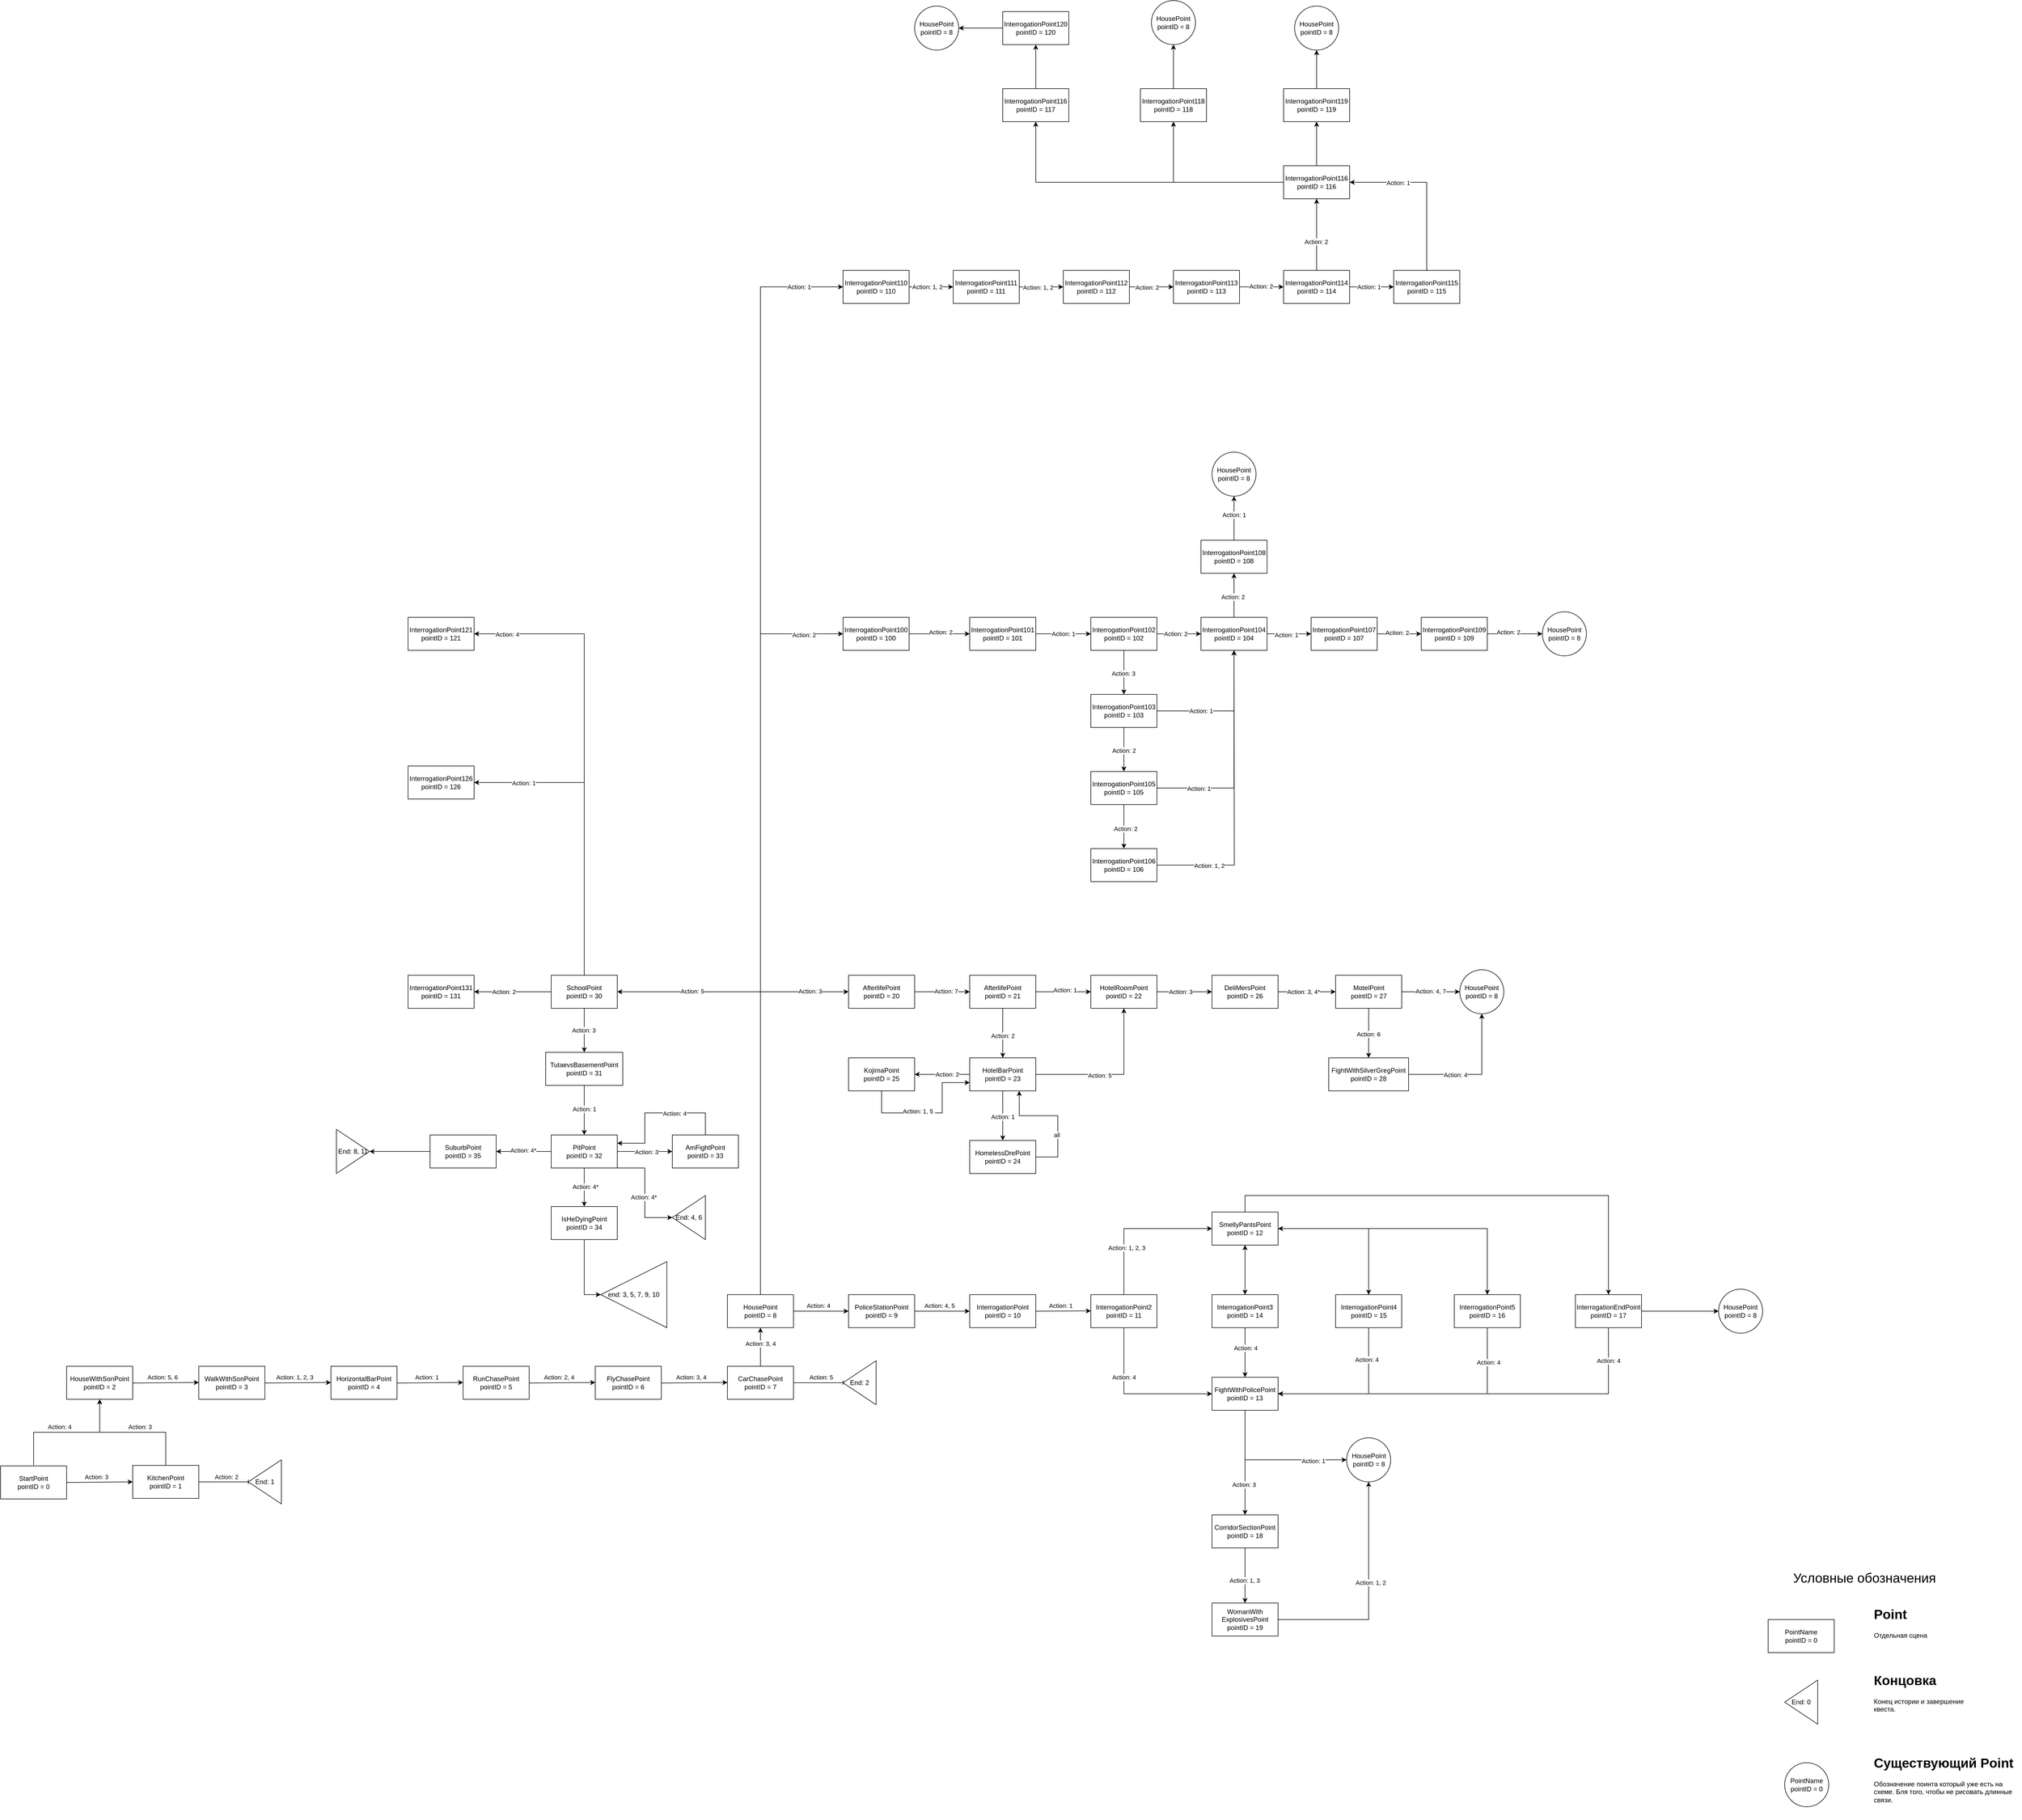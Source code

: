 <mxfile version="26.1.1">
  <diagram name="Страница — 1" id="p0ShyGb3pzNmKUtaO22K">
    <mxGraphModel dx="2074" dy="4613" grid="1" gridSize="10" guides="1" tooltips="1" connect="1" arrows="1" fold="1" page="1" pageScale="1" pageWidth="827" pageHeight="1169" math="0" shadow="0">
      <root>
        <mxCell id="0" />
        <mxCell id="1" parent="0" />
        <mxCell id="xmiPxxT9Rw788ktnEDXX-1" value="StartPoint&lt;div&gt;pointID = 0&lt;/div&gt;" style="rounded=0;whiteSpace=wrap;html=1;" parent="1" vertex="1">
          <mxGeometry x="350" y="251" width="120" height="60" as="geometry" />
        </mxCell>
        <mxCell id="QpHeZw29KCYezpNPyF4--2" style="edgeStyle=orthogonalEdgeStyle;rounded=0;orthogonalLoop=1;jettySize=auto;html=1;exitX=1;exitY=0.5;exitDx=0;exitDy=0;endArrow=baseDash;endFill=0;" parent="1" source="xmiPxxT9Rw788ktnEDXX-2" edge="1">
          <mxGeometry relative="1" as="geometry">
            <mxPoint x="800" y="280" as="targetPoint" />
          </mxGeometry>
        </mxCell>
        <mxCell id="QpHeZw29KCYezpNPyF4--5" value="Action: 2" style="edgeLabel;html=1;align=center;verticalAlign=middle;resizable=0;points=[];" parent="QpHeZw29KCYezpNPyF4--2" vertex="1" connectable="0">
          <mxGeometry x="0.111" y="2" relative="1" as="geometry">
            <mxPoint y="-8" as="offset" />
          </mxGeometry>
        </mxCell>
        <mxCell id="xmiPxxT9Rw788ktnEDXX-2" value="&lt;div&gt;KitchenPoint&lt;/div&gt;&lt;div&gt;pointID = 1&lt;/div&gt;" style="rounded=0;whiteSpace=wrap;html=1;" parent="1" vertex="1">
          <mxGeometry x="590" y="250" width="120" height="60" as="geometry" />
        </mxCell>
        <mxCell id="xmiPxxT9Rw788ktnEDXX-3" value="" style="endArrow=classic;html=1;rounded=0;exitX=1;exitY=0.5;exitDx=0;exitDy=0;entryX=0;entryY=0.5;entryDx=0;entryDy=0;" parent="1" source="xmiPxxT9Rw788ktnEDXX-1" target="xmiPxxT9Rw788ktnEDXX-2" edge="1">
          <mxGeometry width="50" height="50" relative="1" as="geometry">
            <mxPoint x="390" y="360" as="sourcePoint" />
            <mxPoint x="440" y="310" as="targetPoint" />
          </mxGeometry>
        </mxCell>
        <mxCell id="xmiPxxT9Rw788ktnEDXX-4" value="Action:&amp;nbsp;3" style="edgeLabel;html=1;align=center;verticalAlign=middle;resizable=0;points=[];" parent="xmiPxxT9Rw788ktnEDXX-3" vertex="1" connectable="0">
          <mxGeometry x="-0.109" relative="1" as="geometry">
            <mxPoint y="-10" as="offset" />
          </mxGeometry>
        </mxCell>
        <mxCell id="QpHeZw29KCYezpNPyF4--6" value="End: 1" style="triangle;whiteSpace=wrap;html=1;direction=west;" parent="1" vertex="1">
          <mxGeometry x="800" y="240" width="60" height="80" as="geometry" />
        </mxCell>
        <mxCell id="FefC8wVvbT32vBzwHGbJ-1" value="HouseWithSonPoint&lt;div&gt;pointID = 2&lt;/div&gt;" style="rounded=0;whiteSpace=wrap;html=1;" parent="1" vertex="1">
          <mxGeometry x="470" y="70" width="120" height="60" as="geometry" />
        </mxCell>
        <mxCell id="FefC8wVvbT32vBzwHGbJ-2" value="" style="endArrow=classic;html=1;rounded=0;entryX=0.5;entryY=1;entryDx=0;entryDy=0;edgeStyle=orthogonalEdgeStyle;" parent="1" target="FefC8wVvbT32vBzwHGbJ-1" edge="1">
          <mxGeometry width="50" height="50" relative="1" as="geometry">
            <mxPoint x="410" y="250" as="sourcePoint" />
            <mxPoint x="600" y="290" as="targetPoint" />
            <Array as="points">
              <mxPoint x="410" y="190" />
              <mxPoint x="530" y="190" />
            </Array>
          </mxGeometry>
        </mxCell>
        <mxCell id="FefC8wVvbT32vBzwHGbJ-3" value="Action: 4" style="edgeLabel;html=1;align=center;verticalAlign=middle;resizable=0;points=[];" parent="FefC8wVvbT32vBzwHGbJ-2" vertex="1" connectable="0">
          <mxGeometry x="-0.109" relative="1" as="geometry">
            <mxPoint y="-10" as="offset" />
          </mxGeometry>
        </mxCell>
        <mxCell id="FefC8wVvbT32vBzwHGbJ-4" value="" style="endArrow=classic;html=1;rounded=0;edgeStyle=orthogonalEdgeStyle;exitX=0.5;exitY=0;exitDx=0;exitDy=0;" parent="1" source="xmiPxxT9Rw788ktnEDXX-2" edge="1">
          <mxGeometry width="50" height="50" relative="1" as="geometry">
            <mxPoint x="420" y="260" as="sourcePoint" />
            <mxPoint x="530" y="130" as="targetPoint" />
            <Array as="points">
              <mxPoint x="650" y="190" />
              <mxPoint x="530" y="190" />
            </Array>
          </mxGeometry>
        </mxCell>
        <mxCell id="FefC8wVvbT32vBzwHGbJ-5" value="Action:&amp;nbsp;3" style="edgeLabel;html=1;align=center;verticalAlign=middle;resizable=0;points=[];" parent="FefC8wVvbT32vBzwHGbJ-4" vertex="1" connectable="0">
          <mxGeometry x="-0.109" relative="1" as="geometry">
            <mxPoint y="-10" as="offset" />
          </mxGeometry>
        </mxCell>
        <mxCell id="FefC8wVvbT32vBzwHGbJ-7" value="" style="endArrow=classic;html=1;rounded=0;exitX=1;exitY=0.5;exitDx=0;exitDy=0;entryX=0;entryY=0.5;entryDx=0;entryDy=0;" parent="1" edge="1">
          <mxGeometry width="50" height="50" relative="1" as="geometry">
            <mxPoint x="590" y="100.5" as="sourcePoint" />
            <mxPoint x="710" y="99.5" as="targetPoint" />
          </mxGeometry>
        </mxCell>
        <mxCell id="FefC8wVvbT32vBzwHGbJ-8" value="Action: 5, 6" style="edgeLabel;html=1;align=center;verticalAlign=middle;resizable=0;points=[];" parent="FefC8wVvbT32vBzwHGbJ-7" vertex="1" connectable="0">
          <mxGeometry x="-0.109" relative="1" as="geometry">
            <mxPoint y="-10" as="offset" />
          </mxGeometry>
        </mxCell>
        <mxCell id="FefC8wVvbT32vBzwHGbJ-9" value="&lt;div&gt;Walk&lt;span style=&quot;background-color: transparent; color: light-dark(rgb(0, 0, 0), rgb(255, 255, 255));&quot;&gt;WithSonPoint&lt;/span&gt;&lt;/div&gt;&lt;div&gt;pointID = 3&lt;/div&gt;" style="rounded=0;whiteSpace=wrap;html=1;" parent="1" vertex="1">
          <mxGeometry x="710" y="70" width="120" height="60" as="geometry" />
        </mxCell>
        <mxCell id="0cbosNzy5yZj6OdelhLF-1" value="&lt;div&gt;HorizontalBarPoint&lt;/div&gt;&lt;div&gt;pointID = 4&lt;/div&gt;" style="rounded=0;whiteSpace=wrap;html=1;" parent="1" vertex="1">
          <mxGeometry x="950" y="70" width="120" height="60" as="geometry" />
        </mxCell>
        <mxCell id="0cbosNzy5yZj6OdelhLF-2" value="" style="endArrow=classic;html=1;rounded=0;exitX=1;exitY=0.5;exitDx=0;exitDy=0;entryX=0;entryY=0.5;entryDx=0;entryDy=0;" parent="1" edge="1">
          <mxGeometry width="50" height="50" relative="1" as="geometry">
            <mxPoint x="830" y="100.5" as="sourcePoint" />
            <mxPoint x="950" y="99.5" as="targetPoint" />
          </mxGeometry>
        </mxCell>
        <mxCell id="0cbosNzy5yZj6OdelhLF-3" value="Action: 1, 2, 3" style="edgeLabel;html=1;align=center;verticalAlign=middle;resizable=0;points=[];" parent="0cbosNzy5yZj6OdelhLF-2" vertex="1" connectable="0">
          <mxGeometry x="-0.109" relative="1" as="geometry">
            <mxPoint y="-10" as="offset" />
          </mxGeometry>
        </mxCell>
        <mxCell id="0cbosNzy5yZj6OdelhLF-4" value="&lt;div&gt;RunChasePoint&lt;/div&gt;&lt;div&gt;pointID = 5&lt;/div&gt;" style="rounded=0;whiteSpace=wrap;html=1;" parent="1" vertex="1">
          <mxGeometry x="1190" y="70" width="120" height="60" as="geometry" />
        </mxCell>
        <mxCell id="0cbosNzy5yZj6OdelhLF-5" value="" style="endArrow=classic;html=1;rounded=0;exitX=1;exitY=0.5;exitDx=0;exitDy=0;entryX=0;entryY=0.5;entryDx=0;entryDy=0;" parent="1" edge="1">
          <mxGeometry width="50" height="50" relative="1" as="geometry">
            <mxPoint x="1070" y="100.5" as="sourcePoint" />
            <mxPoint x="1190" y="99.5" as="targetPoint" />
          </mxGeometry>
        </mxCell>
        <mxCell id="0cbosNzy5yZj6OdelhLF-6" value="Action: 1" style="edgeLabel;html=1;align=center;verticalAlign=middle;resizable=0;points=[];" parent="0cbosNzy5yZj6OdelhLF-5" vertex="1" connectable="0">
          <mxGeometry x="-0.109" relative="1" as="geometry">
            <mxPoint y="-10" as="offset" />
          </mxGeometry>
        </mxCell>
        <mxCell id="0cbosNzy5yZj6OdelhLF-7" value="&lt;div&gt;FlyChasePoint&lt;/div&gt;&lt;div&gt;pointID = 6&lt;/div&gt;" style="rounded=0;whiteSpace=wrap;html=1;" parent="1" vertex="1">
          <mxGeometry x="1430" y="70" width="120" height="60" as="geometry" />
        </mxCell>
        <mxCell id="0cbosNzy5yZj6OdelhLF-8" value="" style="endArrow=classic;html=1;rounded=0;exitX=1;exitY=0.5;exitDx=0;exitDy=0;entryX=0;entryY=0.5;entryDx=0;entryDy=0;" parent="1" edge="1">
          <mxGeometry width="50" height="50" relative="1" as="geometry">
            <mxPoint x="1310" y="100.5" as="sourcePoint" />
            <mxPoint x="1430" y="99.5" as="targetPoint" />
          </mxGeometry>
        </mxCell>
        <mxCell id="0cbosNzy5yZj6OdelhLF-9" value="Action: 2, 4" style="edgeLabel;html=1;align=center;verticalAlign=middle;resizable=0;points=[];" parent="0cbosNzy5yZj6OdelhLF-8" vertex="1" connectable="0">
          <mxGeometry x="-0.109" relative="1" as="geometry">
            <mxPoint y="-10" as="offset" />
          </mxGeometry>
        </mxCell>
        <mxCell id="0cbosNzy5yZj6OdelhLF-10" value="&lt;div&gt;CarChasePoint&lt;/div&gt;&lt;div&gt;pointID = 7&lt;/div&gt;" style="rounded=0;whiteSpace=wrap;html=1;" parent="1" vertex="1">
          <mxGeometry x="1670" y="70" width="120" height="60" as="geometry" />
        </mxCell>
        <mxCell id="0cbosNzy5yZj6OdelhLF-11" value="" style="endArrow=classic;html=1;rounded=0;exitX=1;exitY=0.5;exitDx=0;exitDy=0;entryX=0;entryY=0.5;entryDx=0;entryDy=0;" parent="1" edge="1">
          <mxGeometry width="50" height="50" relative="1" as="geometry">
            <mxPoint x="1550" y="100.5" as="sourcePoint" />
            <mxPoint x="1670" y="99.5" as="targetPoint" />
          </mxGeometry>
        </mxCell>
        <mxCell id="0cbosNzy5yZj6OdelhLF-12" value="Action: 3, 4" style="edgeLabel;html=1;align=center;verticalAlign=middle;resizable=0;points=[];" parent="0cbosNzy5yZj6OdelhLF-11" vertex="1" connectable="0">
          <mxGeometry x="-0.109" relative="1" as="geometry">
            <mxPoint y="-10" as="offset" />
          </mxGeometry>
        </mxCell>
        <mxCell id="0cbosNzy5yZj6OdelhLF-13" style="edgeStyle=orthogonalEdgeStyle;rounded=0;orthogonalLoop=1;jettySize=auto;html=1;exitX=1;exitY=0.5;exitDx=0;exitDy=0;endArrow=baseDash;endFill=0;" parent="1" edge="1">
          <mxGeometry relative="1" as="geometry">
            <mxPoint x="1880" y="100" as="targetPoint" />
            <mxPoint x="1790" y="100" as="sourcePoint" />
          </mxGeometry>
        </mxCell>
        <mxCell id="0cbosNzy5yZj6OdelhLF-14" value="Action: 5" style="edgeLabel;html=1;align=center;verticalAlign=middle;resizable=0;points=[];" parent="0cbosNzy5yZj6OdelhLF-13" vertex="1" connectable="0">
          <mxGeometry x="0.111" y="2" relative="1" as="geometry">
            <mxPoint y="-8" as="offset" />
          </mxGeometry>
        </mxCell>
        <mxCell id="0cbosNzy5yZj6OdelhLF-15" value="End: 2" style="triangle;whiteSpace=wrap;html=1;direction=west;" parent="1" vertex="1">
          <mxGeometry x="1880" y="60" width="60" height="80" as="geometry" />
        </mxCell>
        <mxCell id="O4mIAlOWeulZMggRuGy--43" style="edgeStyle=orthogonalEdgeStyle;rounded=0;orthogonalLoop=1;jettySize=auto;html=1;exitX=0.5;exitY=0;exitDx=0;exitDy=0;entryX=0;entryY=0.5;entryDx=0;entryDy=0;" parent="1" source="0cbosNzy5yZj6OdelhLF-16" target="O4mIAlOWeulZMggRuGy--42" edge="1">
          <mxGeometry relative="1" as="geometry" />
        </mxCell>
        <mxCell id="O4mIAlOWeulZMggRuGy--81" value="Action: 3" style="edgeLabel;html=1;align=center;verticalAlign=middle;resizable=0;points=[];" parent="O4mIAlOWeulZMggRuGy--43" vertex="1" connectable="0">
          <mxGeometry x="0.801" y="1" relative="1" as="geometry">
            <mxPoint as="offset" />
          </mxGeometry>
        </mxCell>
        <mxCell id="O4mIAlOWeulZMggRuGy--83" style="edgeStyle=orthogonalEdgeStyle;rounded=0;orthogonalLoop=1;jettySize=auto;html=1;exitX=0.5;exitY=0;exitDx=0;exitDy=0;entryX=1;entryY=0.5;entryDx=0;entryDy=0;" parent="1" source="0cbosNzy5yZj6OdelhLF-16" target="O4mIAlOWeulZMggRuGy--82" edge="1">
          <mxGeometry relative="1" as="geometry" />
        </mxCell>
        <mxCell id="O4mIAlOWeulZMggRuGy--84" value="Action: 5" style="edgeLabel;html=1;align=center;verticalAlign=middle;resizable=0;points=[];" parent="O4mIAlOWeulZMggRuGy--83" vertex="1" connectable="0">
          <mxGeometry x="0.666" y="-1" relative="1" as="geometry">
            <mxPoint as="offset" />
          </mxGeometry>
        </mxCell>
        <mxCell id="O4mIAlOWeulZMggRuGy--121" style="edgeStyle=orthogonalEdgeStyle;rounded=0;orthogonalLoop=1;jettySize=auto;html=1;exitX=0.5;exitY=0;exitDx=0;exitDy=0;entryX=0;entryY=0.5;entryDx=0;entryDy=0;" parent="1" source="0cbosNzy5yZj6OdelhLF-16" target="O4mIAlOWeulZMggRuGy--120" edge="1">
          <mxGeometry relative="1" as="geometry" />
        </mxCell>
        <mxCell id="O4mIAlOWeulZMggRuGy--122" value="Action: 1" style="edgeLabel;html=1;align=center;verticalAlign=middle;resizable=0;points=[];" parent="O4mIAlOWeulZMggRuGy--121" vertex="1" connectable="0">
          <mxGeometry x="0.858" y="6" relative="1" as="geometry">
            <mxPoint x="60" y="6" as="offset" />
          </mxGeometry>
        </mxCell>
        <mxCell id="O4mIAlOWeulZMggRuGy--124" style="edgeStyle=orthogonalEdgeStyle;rounded=0;orthogonalLoop=1;jettySize=auto;html=1;exitX=0.5;exitY=0;exitDx=0;exitDy=0;entryX=0;entryY=0.5;entryDx=0;entryDy=0;" parent="1" source="0cbosNzy5yZj6OdelhLF-16" target="O4mIAlOWeulZMggRuGy--123" edge="1">
          <mxGeometry relative="1" as="geometry" />
        </mxCell>
        <mxCell id="O4mIAlOWeulZMggRuGy--125" value="Action: 2" style="edgeLabel;html=1;align=center;verticalAlign=middle;resizable=0;points=[];" parent="O4mIAlOWeulZMggRuGy--124" vertex="1" connectable="0">
          <mxGeometry x="0.895" y="-2" relative="1" as="geometry">
            <mxPoint as="offset" />
          </mxGeometry>
        </mxCell>
        <mxCell id="0cbosNzy5yZj6OdelhLF-16" value="&lt;div&gt;HousePoint&lt;/div&gt;&lt;div&gt;pointID = 8&lt;/div&gt;" style="rounded=0;whiteSpace=wrap;html=1;" parent="1" vertex="1">
          <mxGeometry x="1670" y="-60" width="120" height="60" as="geometry" />
        </mxCell>
        <mxCell id="0cbosNzy5yZj6OdelhLF-17" value="" style="endArrow=classic;html=1;rounded=0;exitX=0.5;exitY=0;exitDx=0;exitDy=0;entryX=0.5;entryY=1;entryDx=0;entryDy=0;" parent="1" source="0cbosNzy5yZj6OdelhLF-10" target="0cbosNzy5yZj6OdelhLF-16" edge="1">
          <mxGeometry width="50" height="50" relative="1" as="geometry">
            <mxPoint x="1560" y="110.5" as="sourcePoint" />
            <mxPoint x="1680" y="109.5" as="targetPoint" />
          </mxGeometry>
        </mxCell>
        <mxCell id="0cbosNzy5yZj6OdelhLF-18" value="Action: 3, 4" style="edgeLabel;html=1;align=center;verticalAlign=middle;resizable=0;points=[];" parent="0cbosNzy5yZj6OdelhLF-17" vertex="1" connectable="0">
          <mxGeometry x="-0.109" relative="1" as="geometry">
            <mxPoint y="-10" as="offset" />
          </mxGeometry>
        </mxCell>
        <mxCell id="NQ0URJB9vC48iIyCKsFT-1" value="&lt;div&gt;PoliceStationPoint&lt;/div&gt;&lt;div&gt;pointID = 9&lt;/div&gt;" style="rounded=0;whiteSpace=wrap;html=1;" parent="1" vertex="1">
          <mxGeometry x="1890" y="-60" width="120" height="60" as="geometry" />
        </mxCell>
        <mxCell id="NQ0URJB9vC48iIyCKsFT-2" value="" style="endArrow=classic;html=1;rounded=0;exitX=1;exitY=0.5;exitDx=0;exitDy=0;entryX=0;entryY=0.5;entryDx=0;entryDy=0;" parent="1" source="0cbosNzy5yZj6OdelhLF-16" target="NQ0URJB9vC48iIyCKsFT-1" edge="1">
          <mxGeometry width="50" height="50" relative="1" as="geometry">
            <mxPoint x="1740" y="80" as="sourcePoint" />
            <mxPoint x="1740" y="10" as="targetPoint" />
          </mxGeometry>
        </mxCell>
        <mxCell id="NQ0URJB9vC48iIyCKsFT-3" value="Action: 4" style="edgeLabel;html=1;align=center;verticalAlign=middle;resizable=0;points=[];" parent="NQ0URJB9vC48iIyCKsFT-2" vertex="1" connectable="0">
          <mxGeometry x="-0.109" relative="1" as="geometry">
            <mxPoint y="-10" as="offset" />
          </mxGeometry>
        </mxCell>
        <mxCell id="NQ0URJB9vC48iIyCKsFT-5" value="&lt;div&gt;InterrogationPoint&lt;/div&gt;&lt;div&gt;pointID = 10&lt;/div&gt;" style="rounded=0;whiteSpace=wrap;html=1;" parent="1" vertex="1">
          <mxGeometry x="2110" y="-60" width="120" height="60" as="geometry" />
        </mxCell>
        <mxCell id="NQ0URJB9vC48iIyCKsFT-6" value="" style="endArrow=classic;html=1;rounded=0;exitX=1;exitY=0.5;exitDx=0;exitDy=0;entryX=0;entryY=0.5;entryDx=0;entryDy=0;" parent="1" source="NQ0URJB9vC48iIyCKsFT-1" target="NQ0URJB9vC48iIyCKsFT-5" edge="1">
          <mxGeometry width="50" height="50" relative="1" as="geometry">
            <mxPoint x="1800" y="-20" as="sourcePoint" />
            <mxPoint x="1900" y="-20" as="targetPoint" />
          </mxGeometry>
        </mxCell>
        <mxCell id="NQ0URJB9vC48iIyCKsFT-7" value="Action: 4, 5" style="edgeLabel;html=1;align=center;verticalAlign=middle;resizable=0;points=[];" parent="NQ0URJB9vC48iIyCKsFT-6" vertex="1" connectable="0">
          <mxGeometry x="-0.109" relative="1" as="geometry">
            <mxPoint y="-10" as="offset" />
          </mxGeometry>
        </mxCell>
        <mxCell id="itiCUzb75vecK923FIEJ-9" style="edgeStyle=orthogonalEdgeStyle;rounded=0;orthogonalLoop=1;jettySize=auto;html=1;exitX=0.5;exitY=1;exitDx=0;exitDy=0;entryX=0;entryY=0.5;entryDx=0;entryDy=0;" parent="1" source="itiCUzb75vecK923FIEJ-1" target="itiCUzb75vecK923FIEJ-6" edge="1">
          <mxGeometry relative="1" as="geometry" />
        </mxCell>
        <mxCell id="itiCUzb75vecK923FIEJ-10" value="Action: 4" style="edgeLabel;html=1;align=center;verticalAlign=middle;resizable=0;points=[];" parent="itiCUzb75vecK923FIEJ-9" vertex="1" connectable="0">
          <mxGeometry x="-0.089" relative="1" as="geometry">
            <mxPoint x="-8" y="-30" as="offset" />
          </mxGeometry>
        </mxCell>
        <mxCell id="itiCUzb75vecK923FIEJ-1" value="&lt;div&gt;InterrogationPoint2&lt;/div&gt;&lt;div&gt;pointID = 11&lt;/div&gt;" style="rounded=0;whiteSpace=wrap;html=1;" parent="1" vertex="1">
          <mxGeometry x="2330" y="-60" width="120" height="60" as="geometry" />
        </mxCell>
        <mxCell id="itiCUzb75vecK923FIEJ-2" value="" style="endArrow=classic;html=1;rounded=0;entryX=0;entryY=0.5;entryDx=0;entryDy=0;exitX=1;exitY=0.5;exitDx=0;exitDy=0;" parent="1" source="NQ0URJB9vC48iIyCKsFT-5" edge="1">
          <mxGeometry width="50" height="50" relative="1" as="geometry">
            <mxPoint x="2260" y="-60" as="sourcePoint" />
            <mxPoint x="2330" y="-30.5" as="targetPoint" />
          </mxGeometry>
        </mxCell>
        <mxCell id="itiCUzb75vecK923FIEJ-3" value="Action: 1" style="edgeLabel;html=1;align=center;verticalAlign=middle;resizable=0;points=[];" parent="itiCUzb75vecK923FIEJ-2" vertex="1" connectable="0">
          <mxGeometry x="-0.109" relative="1" as="geometry">
            <mxPoint y="-10" as="offset" />
          </mxGeometry>
        </mxCell>
        <mxCell id="O4mIAlOWeulZMggRuGy--1" style="edgeStyle=orthogonalEdgeStyle;rounded=0;orthogonalLoop=1;jettySize=auto;html=1;exitX=0.5;exitY=1;exitDx=0;exitDy=0;entryX=0.5;entryY=0;entryDx=0;entryDy=0;" parent="1" source="itiCUzb75vecK923FIEJ-4" target="itiCUzb75vecK923FIEJ-11" edge="1">
          <mxGeometry relative="1" as="geometry" />
        </mxCell>
        <mxCell id="O4mIAlOWeulZMggRuGy--7" style="edgeStyle=orthogonalEdgeStyle;rounded=0;orthogonalLoop=1;jettySize=auto;html=1;exitX=1;exitY=0.5;exitDx=0;exitDy=0;entryX=0.5;entryY=0;entryDx=0;entryDy=0;" parent="1" source="itiCUzb75vecK923FIEJ-4" target="O4mIAlOWeulZMggRuGy--5" edge="1">
          <mxGeometry relative="1" as="geometry" />
        </mxCell>
        <mxCell id="O4mIAlOWeulZMggRuGy--16" style="edgeStyle=orthogonalEdgeStyle;rounded=0;orthogonalLoop=1;jettySize=auto;html=1;exitX=0.5;exitY=0;exitDx=0;exitDy=0;entryX=0.5;entryY=0;entryDx=0;entryDy=0;" parent="1" source="itiCUzb75vecK923FIEJ-4" target="O4mIAlOWeulZMggRuGy--15" edge="1">
          <mxGeometry relative="1" as="geometry">
            <Array as="points">
              <mxPoint x="2610" y="-240" />
              <mxPoint x="3270" y="-240" />
            </Array>
          </mxGeometry>
        </mxCell>
        <mxCell id="itiCUzb75vecK923FIEJ-4" value="&lt;div&gt;SmellyPantsPoint&lt;/div&gt;&lt;div&gt;pointID = 12&lt;/div&gt;" style="rounded=0;whiteSpace=wrap;html=1;" parent="1" vertex="1">
          <mxGeometry x="2550" y="-210" width="120" height="60" as="geometry" />
        </mxCell>
        <mxCell id="O4mIAlOWeulZMggRuGy--32" style="edgeStyle=orthogonalEdgeStyle;rounded=0;orthogonalLoop=1;jettySize=auto;html=1;exitX=0.5;exitY=1;exitDx=0;exitDy=0;entryX=0;entryY=0.5;entryDx=0;entryDy=0;" parent="1" source="itiCUzb75vecK923FIEJ-6" target="O4mIAlOWeulZMggRuGy--31" edge="1">
          <mxGeometry relative="1" as="geometry" />
        </mxCell>
        <mxCell id="O4mIAlOWeulZMggRuGy--33" value="Action: 1" style="edgeLabel;html=1;align=center;verticalAlign=middle;resizable=0;points=[];" parent="O4mIAlOWeulZMggRuGy--32" vertex="1" connectable="0">
          <mxGeometry x="0.547" y="-2" relative="1" as="geometry">
            <mxPoint x="1" as="offset" />
          </mxGeometry>
        </mxCell>
        <mxCell id="O4mIAlOWeulZMggRuGy--35" style="edgeStyle=orthogonalEdgeStyle;rounded=0;orthogonalLoop=1;jettySize=auto;html=1;exitX=0.5;exitY=1;exitDx=0;exitDy=0;entryX=0.5;entryY=0;entryDx=0;entryDy=0;" parent="1" source="itiCUzb75vecK923FIEJ-6" target="O4mIAlOWeulZMggRuGy--34" edge="1">
          <mxGeometry relative="1" as="geometry" />
        </mxCell>
        <mxCell id="O4mIAlOWeulZMggRuGy--36" value="Action: 3" style="edgeLabel;html=1;align=center;verticalAlign=middle;resizable=0;points=[];" parent="O4mIAlOWeulZMggRuGy--35" vertex="1" connectable="0">
          <mxGeometry x="0.405" y="-2" relative="1" as="geometry">
            <mxPoint y="1" as="offset" />
          </mxGeometry>
        </mxCell>
        <mxCell id="itiCUzb75vecK923FIEJ-6" value="&lt;div&gt;FightWithPolicePoint&lt;/div&gt;&lt;div&gt;pointID = 13&lt;/div&gt;" style="rounded=0;whiteSpace=wrap;html=1;" parent="1" vertex="1">
          <mxGeometry x="2550" y="90" width="120" height="60" as="geometry" />
        </mxCell>
        <mxCell id="itiCUzb75vecK923FIEJ-7" value="" style="endArrow=classic;html=1;rounded=0;entryX=0;entryY=0.5;entryDx=0;entryDy=0;exitX=0.5;exitY=0;exitDx=0;exitDy=0;edgeStyle=orthogonalEdgeStyle;" parent="1" source="itiCUzb75vecK923FIEJ-1" target="itiCUzb75vecK923FIEJ-4" edge="1">
          <mxGeometry width="50" height="50" relative="1" as="geometry">
            <mxPoint x="2240" y="-20" as="sourcePoint" />
            <mxPoint x="2340" y="-20.5" as="targetPoint" />
          </mxGeometry>
        </mxCell>
        <mxCell id="itiCUzb75vecK923FIEJ-8" value="Action: 1, 2, 3" style="edgeLabel;html=1;align=center;verticalAlign=middle;resizable=0;points=[];" parent="itiCUzb75vecK923FIEJ-7" vertex="1" connectable="0">
          <mxGeometry x="-0.109" relative="1" as="geometry">
            <mxPoint y="35" as="offset" />
          </mxGeometry>
        </mxCell>
        <mxCell id="O4mIAlOWeulZMggRuGy--2" style="edgeStyle=orthogonalEdgeStyle;rounded=0;orthogonalLoop=1;jettySize=auto;html=1;exitX=0.5;exitY=0;exitDx=0;exitDy=0;" parent="1" source="itiCUzb75vecK923FIEJ-11" edge="1">
          <mxGeometry relative="1" as="geometry">
            <mxPoint x="2610" y="-150" as="targetPoint" />
          </mxGeometry>
        </mxCell>
        <mxCell id="O4mIAlOWeulZMggRuGy--3" style="edgeStyle=orthogonalEdgeStyle;rounded=0;orthogonalLoop=1;jettySize=auto;html=1;exitX=0.5;exitY=1;exitDx=0;exitDy=0;entryX=0.5;entryY=0;entryDx=0;entryDy=0;" parent="1" source="itiCUzb75vecK923FIEJ-11" target="itiCUzb75vecK923FIEJ-6" edge="1">
          <mxGeometry relative="1" as="geometry" />
        </mxCell>
        <mxCell id="O4mIAlOWeulZMggRuGy--4" value="Action: 4" style="edgeLabel;html=1;align=center;verticalAlign=middle;resizable=0;points=[];" parent="O4mIAlOWeulZMggRuGy--3" vertex="1" connectable="0">
          <mxGeometry x="-0.178" y="1" relative="1" as="geometry">
            <mxPoint as="offset" />
          </mxGeometry>
        </mxCell>
        <mxCell id="itiCUzb75vecK923FIEJ-11" value="&lt;div&gt;InterrogationPoint3&lt;/div&gt;&lt;div&gt;pointID = 14&lt;/div&gt;" style="rounded=0;whiteSpace=wrap;html=1;" parent="1" vertex="1">
          <mxGeometry x="2550" y="-60" width="120" height="60" as="geometry" />
        </mxCell>
        <mxCell id="O4mIAlOWeulZMggRuGy--6" style="edgeStyle=orthogonalEdgeStyle;rounded=0;orthogonalLoop=1;jettySize=auto;html=1;exitX=0.5;exitY=0;exitDx=0;exitDy=0;entryX=1;entryY=0.5;entryDx=0;entryDy=0;" parent="1" source="O4mIAlOWeulZMggRuGy--5" target="itiCUzb75vecK923FIEJ-4" edge="1">
          <mxGeometry relative="1" as="geometry" />
        </mxCell>
        <mxCell id="O4mIAlOWeulZMggRuGy--8" style="edgeStyle=orthogonalEdgeStyle;rounded=0;orthogonalLoop=1;jettySize=auto;html=1;exitX=0.5;exitY=1;exitDx=0;exitDy=0;entryX=1;entryY=0.5;entryDx=0;entryDy=0;" parent="1" source="O4mIAlOWeulZMggRuGy--5" target="itiCUzb75vecK923FIEJ-6" edge="1">
          <mxGeometry relative="1" as="geometry" />
        </mxCell>
        <mxCell id="O4mIAlOWeulZMggRuGy--9" value="&lt;span style=&quot;color: rgba(0, 0, 0, 0); font-family: monospace; font-size: 0px; text-align: start; background-color: rgb(27, 29, 30);&quot;&gt;%3CmxGraphModel%3E%3Croot%3E%3CmxCell%20id%3D%220%22%2F%3E%3CmxCell%20id%3D%221%22%20parent%3D%220%22%2F%3E%3CmxCell%20id%3D%222%22%20value%3D%22%26lt%3Bdiv%26gt%3BInterrogationPoint3%26lt%3B%2Fdiv%26gt%3B%26lt%3Bdiv%26gt%3BpointID%20%3D%2014%26lt%3B%2Fdiv%26gt%3B%22%20style%3D%22rounded%3D0%3BwhiteSpace%3Dwrap%3Bhtml%3D1%3B%22%20vertex%3D%221%22%20parent%3D%221%22%3E%3CmxGeometry%20x%3D%222550%22%20y%3D%22-60%22%20width%3D%22120%22%20height%3D%2260%22%20as%3D%22geometry%22%2F%3E%3C%2FmxCell%3E%3C%2Froot%3E%3C%2FmxGraphModel%3&lt;/span&gt;" style="edgeLabel;html=1;align=center;verticalAlign=middle;resizable=0;points=[];" parent="O4mIAlOWeulZMggRuGy--8" vertex="1" connectable="0">
          <mxGeometry x="-0.641" relative="1" as="geometry">
            <mxPoint as="offset" />
          </mxGeometry>
        </mxCell>
        <mxCell id="O4mIAlOWeulZMggRuGy--10" value="Action: 4" style="edgeLabel;html=1;align=center;verticalAlign=middle;resizable=0;points=[];" parent="O4mIAlOWeulZMggRuGy--8" vertex="1" connectable="0">
          <mxGeometry x="-0.592" y="-4" relative="1" as="geometry">
            <mxPoint as="offset" />
          </mxGeometry>
        </mxCell>
        <mxCell id="O4mIAlOWeulZMggRuGy--5" value="&lt;div&gt;InterrogationPoint4&lt;/div&gt;&lt;div&gt;pointID = 15&lt;/div&gt;" style="rounded=0;whiteSpace=wrap;html=1;" parent="1" vertex="1">
          <mxGeometry x="2774.5" y="-60" width="120" height="60" as="geometry" />
        </mxCell>
        <mxCell id="O4mIAlOWeulZMggRuGy--13" style="edgeStyle=orthogonalEdgeStyle;rounded=0;orthogonalLoop=1;jettySize=auto;html=1;exitX=0.5;exitY=1;exitDx=0;exitDy=0;entryX=1;entryY=0.5;entryDx=0;entryDy=0;" parent="1" source="O4mIAlOWeulZMggRuGy--11" target="itiCUzb75vecK923FIEJ-6" edge="1">
          <mxGeometry relative="1" as="geometry" />
        </mxCell>
        <mxCell id="O4mIAlOWeulZMggRuGy--14" value="Action: 4" style="edgeLabel;html=1;align=center;verticalAlign=middle;resizable=0;points=[];" parent="O4mIAlOWeulZMggRuGy--13" vertex="1" connectable="0">
          <mxGeometry x="-0.748" y="2" relative="1" as="geometry">
            <mxPoint as="offset" />
          </mxGeometry>
        </mxCell>
        <mxCell id="O4mIAlOWeulZMggRuGy--11" value="&lt;div&gt;InterrogationPoint5&lt;/div&gt;&lt;div&gt;pointID = 16&lt;/div&gt;" style="rounded=0;whiteSpace=wrap;html=1;" parent="1" vertex="1">
          <mxGeometry x="2990" y="-60" width="120" height="60" as="geometry" />
        </mxCell>
        <mxCell id="O4mIAlOWeulZMggRuGy--12" style="edgeStyle=orthogonalEdgeStyle;rounded=0;orthogonalLoop=1;jettySize=auto;html=1;exitX=1;exitY=0.5;exitDx=0;exitDy=0;entryX=0.5;entryY=0;entryDx=0;entryDy=0;" parent="1" source="itiCUzb75vecK923FIEJ-4" target="O4mIAlOWeulZMggRuGy--11" edge="1">
          <mxGeometry relative="1" as="geometry" />
        </mxCell>
        <mxCell id="O4mIAlOWeulZMggRuGy--17" style="edgeStyle=orthogonalEdgeStyle;rounded=0;orthogonalLoop=1;jettySize=auto;html=1;exitX=0.5;exitY=1;exitDx=0;exitDy=0;entryX=1;entryY=0.5;entryDx=0;entryDy=0;" parent="1" source="O4mIAlOWeulZMggRuGy--15" target="itiCUzb75vecK923FIEJ-6" edge="1">
          <mxGeometry relative="1" as="geometry" />
        </mxCell>
        <mxCell id="O4mIAlOWeulZMggRuGy--18" value="Action: 4" style="edgeLabel;html=1;align=center;verticalAlign=middle;resizable=0;points=[];" parent="O4mIAlOWeulZMggRuGy--17" vertex="1" connectable="0">
          <mxGeometry x="-0.869" y="1" relative="1" as="geometry">
            <mxPoint x="-1" y="13" as="offset" />
          </mxGeometry>
        </mxCell>
        <mxCell id="O4mIAlOWeulZMggRuGy--19" style="edgeStyle=orthogonalEdgeStyle;rounded=0;orthogonalLoop=1;jettySize=auto;html=1;exitX=1;exitY=0.5;exitDx=0;exitDy=0;entryX=0;entryY=0.5;entryDx=0;entryDy=0;" parent="1" source="O4mIAlOWeulZMggRuGy--15" target="O4mIAlOWeulZMggRuGy--21" edge="1">
          <mxGeometry relative="1" as="geometry">
            <mxPoint x="3420" y="-40" as="targetPoint" />
          </mxGeometry>
        </mxCell>
        <mxCell id="O4mIAlOWeulZMggRuGy--15" value="&lt;div&gt;InterrogationEndPoint&lt;/div&gt;&lt;div&gt;pointID = 17&lt;/div&gt;" style="rounded=0;whiteSpace=wrap;html=1;" parent="1" vertex="1">
          <mxGeometry x="3210" y="-60" width="120" height="60" as="geometry" />
        </mxCell>
        <mxCell id="O4mIAlOWeulZMggRuGy--21" value="&lt;div&gt;HousePoint&lt;/div&gt;&lt;div&gt;pointID = 8&lt;/div&gt;" style="ellipse;whiteSpace=wrap;html=1;aspect=fixed;" parent="1" vertex="1">
          <mxGeometry x="3470" y="-70" width="80" height="80" as="geometry" />
        </mxCell>
        <mxCell id="O4mIAlOWeulZMggRuGy--23" value="&lt;font style=&quot;font-size: 24px;&quot;&gt;Условные обозначения&lt;/font&gt;" style="text;html=1;align=center;verticalAlign=middle;whiteSpace=wrap;rounded=0;" parent="1" vertex="1">
          <mxGeometry x="3580" y="440" width="310" height="30" as="geometry" />
        </mxCell>
        <mxCell id="O4mIAlOWeulZMggRuGy--24" value="&lt;div&gt;PointName&lt;/div&gt;&lt;div&gt;pointID = 0&lt;/div&gt;" style="rounded=0;whiteSpace=wrap;html=1;" parent="1" vertex="1">
          <mxGeometry x="3560" y="530" width="120" height="60" as="geometry" />
        </mxCell>
        <mxCell id="O4mIAlOWeulZMggRuGy--25" value="&lt;h1 style=&quot;margin-top: 0px;&quot;&gt;Point&lt;/h1&gt;&lt;p&gt;Отдельная сцена&lt;/p&gt;" style="text;html=1;whiteSpace=wrap;overflow=hidden;rounded=0;" parent="1" vertex="1">
          <mxGeometry x="3750" y="500" width="270" height="120" as="geometry" />
        </mxCell>
        <mxCell id="O4mIAlOWeulZMggRuGy--26" value="End: 0" style="triangle;whiteSpace=wrap;html=1;direction=west;" parent="1" vertex="1">
          <mxGeometry x="3590" y="640" width="60" height="80" as="geometry" />
        </mxCell>
        <mxCell id="O4mIAlOWeulZMggRuGy--27" value="&lt;h1 style=&quot;margin-top: 0px;&quot;&gt;Концовка&lt;/h1&gt;&lt;p&gt;Конец истории и завершение квеста.&lt;/p&gt;" style="text;html=1;whiteSpace=wrap;overflow=hidden;rounded=0;" parent="1" vertex="1">
          <mxGeometry x="3750" y="620" width="180" height="120" as="geometry" />
        </mxCell>
        <mxCell id="O4mIAlOWeulZMggRuGy--29" value="&lt;div&gt;PointName&lt;/div&gt;&lt;div&gt;pointID = 0&lt;/div&gt;" style="ellipse;whiteSpace=wrap;html=1;aspect=fixed;" parent="1" vertex="1">
          <mxGeometry x="3590" y="790" width="80" height="80" as="geometry" />
        </mxCell>
        <mxCell id="O4mIAlOWeulZMggRuGy--30" value="&lt;h1 style=&quot;margin-top: 0px;&quot;&gt;Существующий Point&lt;/h1&gt;&lt;p&gt;Обозначение поинта который уже есть на схеме. Бля того, чтобы не рисовать длинные связи.&lt;/p&gt;" style="text;html=1;whiteSpace=wrap;overflow=hidden;rounded=0;" parent="1" vertex="1">
          <mxGeometry x="3750" y="770" width="270" height="120" as="geometry" />
        </mxCell>
        <mxCell id="O4mIAlOWeulZMggRuGy--31" value="&lt;div&gt;HousePoint&lt;/div&gt;&lt;div&gt;pointID = 8&lt;/div&gt;" style="ellipse;whiteSpace=wrap;html=1;aspect=fixed;" parent="1" vertex="1">
          <mxGeometry x="2794.5" y="200" width="80" height="80" as="geometry" />
        </mxCell>
        <mxCell id="O4mIAlOWeulZMggRuGy--38" style="edgeStyle=orthogonalEdgeStyle;rounded=0;orthogonalLoop=1;jettySize=auto;html=1;exitX=0.5;exitY=1;exitDx=0;exitDy=0;entryX=0.5;entryY=0;entryDx=0;entryDy=0;" parent="1" source="O4mIAlOWeulZMggRuGy--34" target="O4mIAlOWeulZMggRuGy--37" edge="1">
          <mxGeometry relative="1" as="geometry" />
        </mxCell>
        <mxCell id="O4mIAlOWeulZMggRuGy--39" value="Action: 1, 3" style="edgeLabel;html=1;align=center;verticalAlign=middle;resizable=0;points=[];" parent="O4mIAlOWeulZMggRuGy--38" vertex="1" connectable="0">
          <mxGeometry x="0.175" y="-1" relative="1" as="geometry">
            <mxPoint as="offset" />
          </mxGeometry>
        </mxCell>
        <mxCell id="O4mIAlOWeulZMggRuGy--34" value="&lt;div&gt;CorridorSectionPoint&lt;/div&gt;&lt;div&gt;pointID = 18&lt;/div&gt;" style="rounded=0;whiteSpace=wrap;html=1;" parent="1" vertex="1">
          <mxGeometry x="2550" y="340" width="120" height="60" as="geometry" />
        </mxCell>
        <mxCell id="O4mIAlOWeulZMggRuGy--40" style="edgeStyle=orthogonalEdgeStyle;rounded=0;orthogonalLoop=1;jettySize=auto;html=1;exitX=1;exitY=0.5;exitDx=0;exitDy=0;entryX=0.5;entryY=1;entryDx=0;entryDy=0;" parent="1" source="O4mIAlOWeulZMggRuGy--37" target="O4mIAlOWeulZMggRuGy--31" edge="1">
          <mxGeometry relative="1" as="geometry" />
        </mxCell>
        <mxCell id="O4mIAlOWeulZMggRuGy--41" value="Action: 1, 2" style="edgeLabel;html=1;align=center;verticalAlign=middle;resizable=0;points=[];" parent="O4mIAlOWeulZMggRuGy--40" vertex="1" connectable="0">
          <mxGeometry x="0.115" y="-3" relative="1" as="geometry">
            <mxPoint y="-1" as="offset" />
          </mxGeometry>
        </mxCell>
        <mxCell id="O4mIAlOWeulZMggRuGy--37" value="&lt;div&gt;WomanWith&lt;/div&gt;&lt;div&gt;ExplosivesPoint&lt;/div&gt;&lt;div&gt;pointID = 19&lt;/div&gt;" style="rounded=0;whiteSpace=wrap;html=1;" parent="1" vertex="1">
          <mxGeometry x="2550" y="500" width="120" height="60" as="geometry" />
        </mxCell>
        <mxCell id="O4mIAlOWeulZMggRuGy--46" style="edgeStyle=orthogonalEdgeStyle;rounded=0;orthogonalLoop=1;jettySize=auto;html=1;exitX=1;exitY=0.5;exitDx=0;exitDy=0;entryX=0;entryY=0.5;entryDx=0;entryDy=0;" parent="1" source="O4mIAlOWeulZMggRuGy--42" target="O4mIAlOWeulZMggRuGy--45" edge="1">
          <mxGeometry relative="1" as="geometry" />
        </mxCell>
        <mxCell id="O4mIAlOWeulZMggRuGy--47" value="Action: 7" style="edgeLabel;html=1;align=center;verticalAlign=middle;resizable=0;points=[];" parent="O4mIAlOWeulZMggRuGy--46" vertex="1" connectable="0">
          <mxGeometry x="0.139" y="1" relative="1" as="geometry">
            <mxPoint as="offset" />
          </mxGeometry>
        </mxCell>
        <mxCell id="O4mIAlOWeulZMggRuGy--42" value="&lt;div&gt;AfterlifePoint&lt;/div&gt;&lt;div&gt;pointID = 20&lt;/div&gt;" style="rounded=0;whiteSpace=wrap;html=1;" parent="1" vertex="1">
          <mxGeometry x="1890" y="-640" width="120" height="60" as="geometry" />
        </mxCell>
        <mxCell id="O4mIAlOWeulZMggRuGy--49" style="edgeStyle=orthogonalEdgeStyle;rounded=0;orthogonalLoop=1;jettySize=auto;html=1;exitX=1;exitY=0.5;exitDx=0;exitDy=0;entryX=0;entryY=0.5;entryDx=0;entryDy=0;" parent="1" source="O4mIAlOWeulZMggRuGy--45" target="O4mIAlOWeulZMggRuGy--48" edge="1">
          <mxGeometry relative="1" as="geometry" />
        </mxCell>
        <mxCell id="O4mIAlOWeulZMggRuGy--50" value="Action: 1" style="edgeLabel;html=1;align=center;verticalAlign=middle;resizable=0;points=[];" parent="O4mIAlOWeulZMggRuGy--49" vertex="1" connectable="0">
          <mxGeometry x="0.054" y="3" relative="1" as="geometry">
            <mxPoint as="offset" />
          </mxGeometry>
        </mxCell>
        <mxCell id="O4mIAlOWeulZMggRuGy--52" style="edgeStyle=orthogonalEdgeStyle;rounded=0;orthogonalLoop=1;jettySize=auto;html=1;exitX=0.5;exitY=1;exitDx=0;exitDy=0;entryX=0.5;entryY=0;entryDx=0;entryDy=0;" parent="1" source="O4mIAlOWeulZMggRuGy--45" target="O4mIAlOWeulZMggRuGy--51" edge="1">
          <mxGeometry relative="1" as="geometry" />
        </mxCell>
        <mxCell id="O4mIAlOWeulZMggRuGy--53" value="Action: 2" style="edgeLabel;html=1;align=center;verticalAlign=middle;resizable=0;points=[];" parent="O4mIAlOWeulZMggRuGy--52" vertex="1" connectable="0">
          <mxGeometry x="0.097" relative="1" as="geometry">
            <mxPoint as="offset" />
          </mxGeometry>
        </mxCell>
        <mxCell id="O4mIAlOWeulZMggRuGy--45" value="&lt;div&gt;AfterlifePoint&lt;/div&gt;&lt;div&gt;pointID = 21&lt;/div&gt;" style="rounded=0;whiteSpace=wrap;html=1;" parent="1" vertex="1">
          <mxGeometry x="2110" y="-640" width="120" height="60" as="geometry" />
        </mxCell>
        <mxCell id="O4mIAlOWeulZMggRuGy--67" style="edgeStyle=orthogonalEdgeStyle;rounded=0;orthogonalLoop=1;jettySize=auto;html=1;exitX=1;exitY=0.5;exitDx=0;exitDy=0;entryX=0;entryY=0.5;entryDx=0;entryDy=0;" parent="1" source="O4mIAlOWeulZMggRuGy--48" target="O4mIAlOWeulZMggRuGy--66" edge="1">
          <mxGeometry relative="1" as="geometry" />
        </mxCell>
        <mxCell id="O4mIAlOWeulZMggRuGy--68" value="Action: 3" style="edgeLabel;html=1;align=center;verticalAlign=middle;resizable=0;points=[];" parent="O4mIAlOWeulZMggRuGy--67" vertex="1" connectable="0">
          <mxGeometry x="-0.155" relative="1" as="geometry">
            <mxPoint as="offset" />
          </mxGeometry>
        </mxCell>
        <mxCell id="O4mIAlOWeulZMggRuGy--48" value="&lt;div&gt;HotelRoomPoint&lt;/div&gt;&lt;div&gt;pointID = 22&lt;/div&gt;" style="rounded=0;whiteSpace=wrap;html=1;" parent="1" vertex="1">
          <mxGeometry x="2330" y="-640" width="120" height="60" as="geometry" />
        </mxCell>
        <mxCell id="O4mIAlOWeulZMggRuGy--55" style="edgeStyle=orthogonalEdgeStyle;rounded=0;orthogonalLoop=1;jettySize=auto;html=1;exitX=0.5;exitY=1;exitDx=0;exitDy=0;entryX=0.5;entryY=0;entryDx=0;entryDy=0;" parent="1" source="O4mIAlOWeulZMggRuGy--51" target="O4mIAlOWeulZMggRuGy--54" edge="1">
          <mxGeometry relative="1" as="geometry" />
        </mxCell>
        <mxCell id="O4mIAlOWeulZMggRuGy--56" value="Action: 1" style="edgeLabel;html=1;align=center;verticalAlign=middle;resizable=0;points=[];" parent="O4mIAlOWeulZMggRuGy--55" vertex="1" connectable="0">
          <mxGeometry x="0.04" relative="1" as="geometry">
            <mxPoint as="offset" />
          </mxGeometry>
        </mxCell>
        <mxCell id="O4mIAlOWeulZMggRuGy--58" style="edgeStyle=orthogonalEdgeStyle;rounded=0;orthogonalLoop=1;jettySize=auto;html=1;exitX=0;exitY=0.5;exitDx=0;exitDy=0;entryX=1;entryY=0.5;entryDx=0;entryDy=0;" parent="1" source="O4mIAlOWeulZMggRuGy--51" target="O4mIAlOWeulZMggRuGy--57" edge="1">
          <mxGeometry relative="1" as="geometry" />
        </mxCell>
        <mxCell id="O4mIAlOWeulZMggRuGy--59" value="Action: 2" style="edgeLabel;html=1;align=center;verticalAlign=middle;resizable=0;points=[];" parent="O4mIAlOWeulZMggRuGy--58" vertex="1" connectable="0">
          <mxGeometry x="0.193" y="2" relative="1" as="geometry">
            <mxPoint x="18" y="-2" as="offset" />
          </mxGeometry>
        </mxCell>
        <mxCell id="O4mIAlOWeulZMggRuGy--60" style="edgeStyle=orthogonalEdgeStyle;rounded=0;orthogonalLoop=1;jettySize=auto;html=1;exitX=1;exitY=0.5;exitDx=0;exitDy=0;entryX=0.5;entryY=1;entryDx=0;entryDy=0;" parent="1" source="O4mIAlOWeulZMggRuGy--51" target="O4mIAlOWeulZMggRuGy--48" edge="1">
          <mxGeometry relative="1" as="geometry" />
        </mxCell>
        <mxCell id="O4mIAlOWeulZMggRuGy--61" value="Action: 5" style="edgeLabel;html=1;align=center;verticalAlign=middle;resizable=0;points=[];" parent="O4mIAlOWeulZMggRuGy--60" vertex="1" connectable="0">
          <mxGeometry x="-0.175" y="-2" relative="1" as="geometry">
            <mxPoint as="offset" />
          </mxGeometry>
        </mxCell>
        <mxCell id="O4mIAlOWeulZMggRuGy--51" value="&lt;div&gt;HotelBarPoint&lt;/div&gt;&lt;div&gt;pointID = 23&lt;/div&gt;" style="rounded=0;whiteSpace=wrap;html=1;" parent="1" vertex="1">
          <mxGeometry x="2110" y="-490" width="120" height="60" as="geometry" />
        </mxCell>
        <mxCell id="O4mIAlOWeulZMggRuGy--62" style="edgeStyle=orthogonalEdgeStyle;rounded=0;orthogonalLoop=1;jettySize=auto;html=1;exitX=1;exitY=0.5;exitDx=0;exitDy=0;entryX=0.75;entryY=1;entryDx=0;entryDy=0;" parent="1" source="O4mIAlOWeulZMggRuGy--54" target="O4mIAlOWeulZMggRuGy--51" edge="1">
          <mxGeometry relative="1" as="geometry">
            <Array as="points">
              <mxPoint x="2270" y="-310" />
              <mxPoint x="2270" y="-385" />
              <mxPoint x="2200" y="-385" />
            </Array>
          </mxGeometry>
        </mxCell>
        <mxCell id="O4mIAlOWeulZMggRuGy--63" value="all" style="edgeLabel;html=1;align=center;verticalAlign=middle;resizable=0;points=[];" parent="O4mIAlOWeulZMggRuGy--62" vertex="1" connectable="0">
          <mxGeometry x="-0.302" y="2" relative="1" as="geometry">
            <mxPoint as="offset" />
          </mxGeometry>
        </mxCell>
        <mxCell id="O4mIAlOWeulZMggRuGy--54" value="&lt;div&gt;HomelessDrePoint&lt;/div&gt;&lt;div&gt;pointID = 24&lt;/div&gt;" style="rounded=0;whiteSpace=wrap;html=1;" parent="1" vertex="1">
          <mxGeometry x="2110" y="-340" width="120" height="60" as="geometry" />
        </mxCell>
        <mxCell id="O4mIAlOWeulZMggRuGy--64" style="edgeStyle=orthogonalEdgeStyle;rounded=0;orthogonalLoop=1;jettySize=auto;html=1;exitX=0.5;exitY=1;exitDx=0;exitDy=0;entryX=0;entryY=0.75;entryDx=0;entryDy=0;" parent="1" source="O4mIAlOWeulZMggRuGy--57" target="O4mIAlOWeulZMggRuGy--51" edge="1">
          <mxGeometry relative="1" as="geometry">
            <Array as="points">
              <mxPoint x="1950" y="-390" />
              <mxPoint x="2060" y="-390" />
              <mxPoint x="2060" y="-445" />
            </Array>
          </mxGeometry>
        </mxCell>
        <mxCell id="O4mIAlOWeulZMggRuGy--65" value="Action: 1, 5&amp;nbsp;" style="edgeLabel;html=1;align=center;verticalAlign=middle;resizable=0;points=[];" parent="O4mIAlOWeulZMggRuGy--64" vertex="1" connectable="0">
          <mxGeometry x="-0.161" y="3" relative="1" as="geometry">
            <mxPoint as="offset" />
          </mxGeometry>
        </mxCell>
        <mxCell id="O4mIAlOWeulZMggRuGy--57" value="&lt;div&gt;&lt;span style=&quot;background-color: transparent;&quot;&gt;KojimaPoint&lt;/span&gt;&lt;/div&gt;&lt;div&gt;&lt;span style=&quot;background-color: transparent; color: light-dark(rgb(0, 0, 0), rgb(255, 255, 255));&quot;&gt;pointID = 25&lt;/span&gt;&lt;/div&gt;" style="rounded=0;whiteSpace=wrap;html=1;" parent="1" vertex="1">
          <mxGeometry x="1890" y="-490" width="120" height="60" as="geometry" />
        </mxCell>
        <mxCell id="O4mIAlOWeulZMggRuGy--70" style="edgeStyle=orthogonalEdgeStyle;rounded=0;orthogonalLoop=1;jettySize=auto;html=1;exitX=1;exitY=0.5;exitDx=0;exitDy=0;entryX=0;entryY=0.5;entryDx=0;entryDy=0;" parent="1" source="O4mIAlOWeulZMggRuGy--66" target="O4mIAlOWeulZMggRuGy--69" edge="1">
          <mxGeometry relative="1" as="geometry" />
        </mxCell>
        <mxCell id="O4mIAlOWeulZMggRuGy--71" value="Action: 3, 4*" style="edgeLabel;html=1;align=center;verticalAlign=middle;resizable=0;points=[];" parent="O4mIAlOWeulZMggRuGy--70" vertex="1" connectable="0">
          <mxGeometry x="-0.119" relative="1" as="geometry">
            <mxPoint as="offset" />
          </mxGeometry>
        </mxCell>
        <mxCell id="O4mIAlOWeulZMggRuGy--66" value="&lt;div&gt;DeliMersPoint&lt;/div&gt;&lt;div&gt;pointID = 26&lt;/div&gt;" style="rounded=0;whiteSpace=wrap;html=1;" parent="1" vertex="1">
          <mxGeometry x="2550" y="-640" width="120" height="60" as="geometry" />
        </mxCell>
        <mxCell id="O4mIAlOWeulZMggRuGy--73" style="edgeStyle=orthogonalEdgeStyle;rounded=0;orthogonalLoop=1;jettySize=auto;html=1;exitX=1;exitY=0.5;exitDx=0;exitDy=0;entryX=0;entryY=0.5;entryDx=0;entryDy=0;" parent="1" source="O4mIAlOWeulZMggRuGy--69" target="O4mIAlOWeulZMggRuGy--72" edge="1">
          <mxGeometry relative="1" as="geometry" />
        </mxCell>
        <mxCell id="O4mIAlOWeulZMggRuGy--74" value="Action: 4, 7" style="edgeLabel;html=1;align=center;verticalAlign=middle;resizable=0;points=[];" parent="O4mIAlOWeulZMggRuGy--73" vertex="1" connectable="0">
          <mxGeometry x="-0.017" y="1" relative="1" as="geometry">
            <mxPoint as="offset" />
          </mxGeometry>
        </mxCell>
        <mxCell id="O4mIAlOWeulZMggRuGy--76" style="edgeStyle=orthogonalEdgeStyle;rounded=0;orthogonalLoop=1;jettySize=auto;html=1;exitX=0.5;exitY=1;exitDx=0;exitDy=0;entryX=0.5;entryY=0;entryDx=0;entryDy=0;" parent="1" source="O4mIAlOWeulZMggRuGy--69" target="O4mIAlOWeulZMggRuGy--75" edge="1">
          <mxGeometry relative="1" as="geometry" />
        </mxCell>
        <mxCell id="O4mIAlOWeulZMggRuGy--78" value="Action: 6" style="edgeLabel;html=1;align=center;verticalAlign=middle;resizable=0;points=[];" parent="O4mIAlOWeulZMggRuGy--76" vertex="1" connectable="0">
          <mxGeometry x="0.033" y="-1" relative="1" as="geometry">
            <mxPoint as="offset" />
          </mxGeometry>
        </mxCell>
        <mxCell id="O4mIAlOWeulZMggRuGy--69" value="&lt;div&gt;MotelPoint&lt;/div&gt;&lt;div&gt;pointID = 27&lt;/div&gt;" style="rounded=0;whiteSpace=wrap;html=1;" parent="1" vertex="1">
          <mxGeometry x="2774.5" y="-640" width="120" height="60" as="geometry" />
        </mxCell>
        <mxCell id="O4mIAlOWeulZMggRuGy--72" value="&lt;div&gt;HousePoint&lt;/div&gt;&lt;div&gt;pointID = 8&lt;/div&gt;" style="ellipse;whiteSpace=wrap;html=1;aspect=fixed;" parent="1" vertex="1">
          <mxGeometry x="3000" y="-650" width="80" height="80" as="geometry" />
        </mxCell>
        <mxCell id="O4mIAlOWeulZMggRuGy--79" style="edgeStyle=orthogonalEdgeStyle;rounded=0;orthogonalLoop=1;jettySize=auto;html=1;exitX=1;exitY=0.5;exitDx=0;exitDy=0;entryX=0.5;entryY=1;entryDx=0;entryDy=0;" parent="1" source="O4mIAlOWeulZMggRuGy--75" target="O4mIAlOWeulZMggRuGy--72" edge="1">
          <mxGeometry relative="1" as="geometry" />
        </mxCell>
        <mxCell id="O4mIAlOWeulZMggRuGy--80" value="Action: 4" style="edgeLabel;html=1;align=center;verticalAlign=middle;resizable=0;points=[];" parent="O4mIAlOWeulZMggRuGy--79" vertex="1" connectable="0">
          <mxGeometry x="-0.299" y="-1" relative="1" as="geometry">
            <mxPoint as="offset" />
          </mxGeometry>
        </mxCell>
        <mxCell id="O4mIAlOWeulZMggRuGy--75" value="&lt;div&gt;FightWithSilverGregPoint&lt;/div&gt;&lt;div&gt;pointID = 28&lt;/div&gt;" style="rounded=0;whiteSpace=wrap;html=1;" parent="1" vertex="1">
          <mxGeometry x="2762" y="-490" width="145" height="60" as="geometry" />
        </mxCell>
        <mxCell id="O4mIAlOWeulZMggRuGy--86" style="edgeStyle=orthogonalEdgeStyle;rounded=0;orthogonalLoop=1;jettySize=auto;html=1;exitX=0.5;exitY=0;exitDx=0;exitDy=0;entryX=1;entryY=0.5;entryDx=0;entryDy=0;" parent="1" source="O4mIAlOWeulZMggRuGy--82" target="O4mIAlOWeulZMggRuGy--85" edge="1">
          <mxGeometry relative="1" as="geometry" />
        </mxCell>
        <mxCell id="O4mIAlOWeulZMggRuGy--87" value="Action: 1" style="edgeLabel;html=1;align=center;verticalAlign=middle;resizable=0;points=[];" parent="O4mIAlOWeulZMggRuGy--86" vertex="1" connectable="0">
          <mxGeometry x="0.209" relative="1" as="geometry">
            <mxPoint x="-110" y="-17" as="offset" />
          </mxGeometry>
        </mxCell>
        <mxCell id="O4mIAlOWeulZMggRuGy--89" style="edgeStyle=orthogonalEdgeStyle;rounded=0;orthogonalLoop=1;jettySize=auto;html=1;exitX=0;exitY=0.5;exitDx=0;exitDy=0;entryX=1;entryY=0.5;entryDx=0;entryDy=0;" parent="1" source="O4mIAlOWeulZMggRuGy--82" target="O4mIAlOWeulZMggRuGy--88" edge="1">
          <mxGeometry relative="1" as="geometry" />
        </mxCell>
        <mxCell id="O4mIAlOWeulZMggRuGy--90" value="Action: 2" style="edgeLabel;html=1;align=center;verticalAlign=middle;resizable=0;points=[];" parent="O4mIAlOWeulZMggRuGy--89" vertex="1" connectable="0">
          <mxGeometry x="0.229" relative="1" as="geometry">
            <mxPoint as="offset" />
          </mxGeometry>
        </mxCell>
        <mxCell id="O4mIAlOWeulZMggRuGy--92" style="edgeStyle=orthogonalEdgeStyle;rounded=0;orthogonalLoop=1;jettySize=auto;html=1;exitX=0.5;exitY=1;exitDx=0;exitDy=0;entryX=0.5;entryY=0;entryDx=0;entryDy=0;" parent="1" source="O4mIAlOWeulZMggRuGy--82" target="O4mIAlOWeulZMggRuGy--91" edge="1">
          <mxGeometry relative="1" as="geometry" />
        </mxCell>
        <mxCell id="O4mIAlOWeulZMggRuGy--93" value="Action: 3" style="edgeLabel;html=1;align=center;verticalAlign=middle;resizable=0;points=[];" parent="O4mIAlOWeulZMggRuGy--92" vertex="1" connectable="0">
          <mxGeometry x="-0.008" y="-1" relative="1" as="geometry">
            <mxPoint as="offset" />
          </mxGeometry>
        </mxCell>
        <mxCell id="O4mIAlOWeulZMggRuGy--95" style="edgeStyle=orthogonalEdgeStyle;rounded=0;orthogonalLoop=1;jettySize=auto;html=1;exitX=0.5;exitY=0;exitDx=0;exitDy=0;entryX=1;entryY=0.5;entryDx=0;entryDy=0;" parent="1" source="O4mIAlOWeulZMggRuGy--82" target="O4mIAlOWeulZMggRuGy--94" edge="1">
          <mxGeometry relative="1" as="geometry" />
        </mxCell>
        <mxCell id="O4mIAlOWeulZMggRuGy--96" value="Action: 4" style="edgeLabel;html=1;align=center;verticalAlign=middle;resizable=0;points=[];" parent="O4mIAlOWeulZMggRuGy--95" vertex="1" connectable="0">
          <mxGeometry x="0.854" y="1" relative="1" as="geometry">
            <mxPoint as="offset" />
          </mxGeometry>
        </mxCell>
        <mxCell id="O4mIAlOWeulZMggRuGy--82" value="&lt;div&gt;SchoolPoint&lt;/div&gt;&lt;div&gt;pointID = 30&lt;/div&gt;" style="rounded=0;whiteSpace=wrap;html=1;" parent="1" vertex="1">
          <mxGeometry x="1350" y="-640" width="120" height="60" as="geometry" />
        </mxCell>
        <mxCell id="O4mIAlOWeulZMggRuGy--85" value="&lt;div&gt;&lt;span style=&quot;background-color: transparent;&quot;&gt;InterrogationPoint126&lt;/span&gt;&lt;/div&gt;&lt;div&gt;&lt;span style=&quot;background-color: transparent; color: light-dark(rgb(0, 0, 0), rgb(255, 255, 255));&quot;&gt;pointID = 126&lt;/span&gt;&lt;/div&gt;" style="rounded=0;whiteSpace=wrap;html=1;" parent="1" vertex="1">
          <mxGeometry x="1090" y="-1020" width="120" height="60" as="geometry" />
        </mxCell>
        <mxCell id="O4mIAlOWeulZMggRuGy--88" value="&lt;div&gt;&lt;span style=&quot;background-color: transparent;&quot;&gt;InterrogationPoint131&lt;/span&gt;&lt;/div&gt;&lt;div&gt;&lt;span style=&quot;background-color: transparent; color: light-dark(rgb(0, 0, 0), rgb(255, 255, 255));&quot;&gt;pointID = 131&lt;/span&gt;&lt;/div&gt;" style="rounded=0;whiteSpace=wrap;html=1;" parent="1" vertex="1">
          <mxGeometry x="1090" y="-640" width="120" height="60" as="geometry" />
        </mxCell>
        <mxCell id="O4mIAlOWeulZMggRuGy--98" style="edgeStyle=orthogonalEdgeStyle;rounded=0;orthogonalLoop=1;jettySize=auto;html=1;exitX=0.5;exitY=1;exitDx=0;exitDy=0;entryX=0.5;entryY=0;entryDx=0;entryDy=0;" parent="1" source="O4mIAlOWeulZMggRuGy--91" target="O4mIAlOWeulZMggRuGy--97" edge="1">
          <mxGeometry relative="1" as="geometry" />
        </mxCell>
        <mxCell id="O4mIAlOWeulZMggRuGy--99" value="Action: 1" style="edgeLabel;html=1;align=center;verticalAlign=middle;resizable=0;points=[];" parent="O4mIAlOWeulZMggRuGy--98" vertex="1" connectable="0">
          <mxGeometry x="-0.061" relative="1" as="geometry">
            <mxPoint as="offset" />
          </mxGeometry>
        </mxCell>
        <mxCell id="O4mIAlOWeulZMggRuGy--91" value="&lt;div&gt;TutaevsBasementPoint&lt;/div&gt;&lt;div&gt;&lt;span style=&quot;background-color: transparent; color: light-dark(rgb(0, 0, 0), rgb(255, 255, 255));&quot;&gt;pointID = 31&lt;/span&gt;&lt;/div&gt;" style="rounded=0;whiteSpace=wrap;html=1;" parent="1" vertex="1">
          <mxGeometry x="1340" y="-500" width="140" height="60" as="geometry" />
        </mxCell>
        <mxCell id="O4mIAlOWeulZMggRuGy--94" value="&lt;div&gt;&lt;span style=&quot;background-color: transparent;&quot;&gt;InterrogationPoint121&lt;/span&gt;&lt;/div&gt;&lt;div&gt;&lt;span style=&quot;background-color: transparent; color: light-dark(rgb(0, 0, 0), rgb(255, 255, 255));&quot;&gt;pointID = 121&lt;/span&gt;&lt;/div&gt;" style="rounded=0;whiteSpace=wrap;html=1;" parent="1" vertex="1">
          <mxGeometry x="1090" y="-1290" width="120" height="60" as="geometry" />
        </mxCell>
        <mxCell id="O4mIAlOWeulZMggRuGy--101" style="edgeStyle=orthogonalEdgeStyle;rounded=0;orthogonalLoop=1;jettySize=auto;html=1;exitX=1;exitY=0.5;exitDx=0;exitDy=0;entryX=0;entryY=0.5;entryDx=0;entryDy=0;" parent="1" source="O4mIAlOWeulZMggRuGy--97" target="O4mIAlOWeulZMggRuGy--100" edge="1">
          <mxGeometry relative="1" as="geometry" />
        </mxCell>
        <mxCell id="O4mIAlOWeulZMggRuGy--102" value="Action: 3" style="edgeLabel;html=1;align=center;verticalAlign=middle;resizable=0;points=[];" parent="O4mIAlOWeulZMggRuGy--101" vertex="1" connectable="0">
          <mxGeometry x="0.046" y="-1" relative="1" as="geometry">
            <mxPoint as="offset" />
          </mxGeometry>
        </mxCell>
        <mxCell id="O4mIAlOWeulZMggRuGy--106" style="edgeStyle=orthogonalEdgeStyle;rounded=0;orthogonalLoop=1;jettySize=auto;html=1;exitX=0.5;exitY=1;exitDx=0;exitDy=0;entryX=0.5;entryY=0;entryDx=0;entryDy=0;" parent="1" source="O4mIAlOWeulZMggRuGy--97" target="O4mIAlOWeulZMggRuGy--105" edge="1">
          <mxGeometry relative="1" as="geometry" />
        </mxCell>
        <mxCell id="O4mIAlOWeulZMggRuGy--107" value="Action: 4*" style="edgeLabel;html=1;align=center;verticalAlign=middle;resizable=0;points=[];" parent="O4mIAlOWeulZMggRuGy--106" vertex="1" connectable="0">
          <mxGeometry x="-0.036" y="2" relative="1" as="geometry">
            <mxPoint as="offset" />
          </mxGeometry>
        </mxCell>
        <mxCell id="O4mIAlOWeulZMggRuGy--113" style="edgeStyle=orthogonalEdgeStyle;rounded=0;orthogonalLoop=1;jettySize=auto;html=1;exitX=1;exitY=1;exitDx=0;exitDy=0;entryX=1;entryY=0.5;entryDx=0;entryDy=0;" parent="1" source="O4mIAlOWeulZMggRuGy--97" target="O4mIAlOWeulZMggRuGy--112" edge="1">
          <mxGeometry relative="1" as="geometry">
            <Array as="points">
              <mxPoint x="1520" y="-290" />
              <mxPoint x="1520" y="-200" />
            </Array>
          </mxGeometry>
        </mxCell>
        <mxCell id="O4mIAlOWeulZMggRuGy--114" value="Action: 4*" style="edgeLabel;html=1;align=center;verticalAlign=middle;resizable=0;points=[];" parent="O4mIAlOWeulZMggRuGy--113" vertex="1" connectable="0">
          <mxGeometry x="0.082" y="-3" relative="1" as="geometry">
            <mxPoint x="1" as="offset" />
          </mxGeometry>
        </mxCell>
        <mxCell id="O4mIAlOWeulZMggRuGy--116" style="edgeStyle=orthogonalEdgeStyle;rounded=0;orthogonalLoop=1;jettySize=auto;html=1;exitX=0;exitY=0.5;exitDx=0;exitDy=0;entryX=1;entryY=0.5;entryDx=0;entryDy=0;" parent="1" source="O4mIAlOWeulZMggRuGy--97" target="O4mIAlOWeulZMggRuGy--115" edge="1">
          <mxGeometry relative="1" as="geometry" />
        </mxCell>
        <mxCell id="O4mIAlOWeulZMggRuGy--117" value="Action: 4*" style="edgeLabel;html=1;align=center;verticalAlign=middle;resizable=0;points=[];" parent="O4mIAlOWeulZMggRuGy--116" vertex="1" connectable="0">
          <mxGeometry x="0.022" y="-2" relative="1" as="geometry">
            <mxPoint as="offset" />
          </mxGeometry>
        </mxCell>
        <mxCell id="O4mIAlOWeulZMggRuGy--97" value="&lt;div&gt;&lt;span style=&quot;background-color: transparent;&quot;&gt;PitPoint&lt;/span&gt;&lt;/div&gt;&lt;div&gt;&lt;span style=&quot;background-color: transparent; color: light-dark(rgb(0, 0, 0), rgb(255, 255, 255));&quot;&gt;pointID = 32&lt;/span&gt;&lt;/div&gt;" style="rounded=0;whiteSpace=wrap;html=1;" parent="1" vertex="1">
          <mxGeometry x="1350" y="-350" width="120" height="60" as="geometry" />
        </mxCell>
        <mxCell id="O4mIAlOWeulZMggRuGy--103" style="edgeStyle=orthogonalEdgeStyle;rounded=0;orthogonalLoop=1;jettySize=auto;html=1;exitX=0.5;exitY=0;exitDx=0;exitDy=0;entryX=1;entryY=0.25;entryDx=0;entryDy=0;" parent="1" source="O4mIAlOWeulZMggRuGy--100" target="O4mIAlOWeulZMggRuGy--97" edge="1">
          <mxGeometry relative="1" as="geometry">
            <Array as="points">
              <mxPoint x="1630" y="-390" />
              <mxPoint x="1520" y="-390" />
              <mxPoint x="1520" y="-335" />
            </Array>
          </mxGeometry>
        </mxCell>
        <mxCell id="O4mIAlOWeulZMggRuGy--104" value="Action: 4" style="edgeLabel;html=1;align=center;verticalAlign=middle;resizable=0;points=[];" parent="O4mIAlOWeulZMggRuGy--103" vertex="1" connectable="0">
          <mxGeometry x="-0.246" y="1" relative="1" as="geometry">
            <mxPoint as="offset" />
          </mxGeometry>
        </mxCell>
        <mxCell id="O4mIAlOWeulZMggRuGy--100" value="&lt;div&gt;AmFightPoint&lt;/div&gt;&lt;div&gt;&lt;span style=&quot;background-color: transparent; color: light-dark(rgb(0, 0, 0), rgb(255, 255, 255));&quot;&gt;pointID = 33&lt;/span&gt;&lt;/div&gt;" style="rounded=0;whiteSpace=wrap;html=1;" parent="1" vertex="1">
          <mxGeometry x="1570" y="-350" width="120" height="60" as="geometry" />
        </mxCell>
        <mxCell id="O4mIAlOWeulZMggRuGy--109" style="edgeStyle=orthogonalEdgeStyle;rounded=0;orthogonalLoop=1;jettySize=auto;html=1;exitX=0.5;exitY=1;exitDx=0;exitDy=0;entryX=1;entryY=0.5;entryDx=0;entryDy=0;" parent="1" source="O4mIAlOWeulZMggRuGy--105" target="O4mIAlOWeulZMggRuGy--108" edge="1">
          <mxGeometry relative="1" as="geometry" />
        </mxCell>
        <mxCell id="O4mIAlOWeulZMggRuGy--105" value="&lt;div&gt;IsHeDyingPoint&lt;/div&gt;&lt;div&gt;&lt;span style=&quot;background-color: transparent; color: light-dark(rgb(0, 0, 0), rgb(255, 255, 255));&quot;&gt;pointID = 34&lt;/span&gt;&lt;/div&gt;" style="rounded=0;whiteSpace=wrap;html=1;" parent="1" vertex="1">
          <mxGeometry x="1350" y="-220" width="120" height="60" as="geometry" />
        </mxCell>
        <mxCell id="O4mIAlOWeulZMggRuGy--108" value="end: 3, 5, 7, 9, 10" style="triangle;whiteSpace=wrap;html=1;direction=west;rotation=0;" parent="1" vertex="1">
          <mxGeometry x="1440" y="-120" width="120" height="120" as="geometry" />
        </mxCell>
        <mxCell id="O4mIAlOWeulZMggRuGy--112" value="End: 4, 6" style="triangle;whiteSpace=wrap;html=1;direction=west;" parent="1" vertex="1">
          <mxGeometry x="1570" y="-240" width="60" height="80" as="geometry" />
        </mxCell>
        <mxCell id="O4mIAlOWeulZMggRuGy--119" value="" style="edgeStyle=orthogonalEdgeStyle;rounded=0;orthogonalLoop=1;jettySize=auto;html=1;" parent="1" source="O4mIAlOWeulZMggRuGy--115" target="O4mIAlOWeulZMggRuGy--118" edge="1">
          <mxGeometry relative="1" as="geometry" />
        </mxCell>
        <mxCell id="O4mIAlOWeulZMggRuGy--115" value="&lt;div&gt;SuburbPoint&lt;/div&gt;&lt;div&gt;&lt;span style=&quot;background-color: transparent; color: light-dark(rgb(0, 0, 0), rgb(255, 255, 255));&quot;&gt;pointID = 35&lt;/span&gt;&lt;/div&gt;" style="rounded=0;whiteSpace=wrap;html=1;" parent="1" vertex="1">
          <mxGeometry x="1130" y="-350" width="120" height="60" as="geometry" />
        </mxCell>
        <mxCell id="O4mIAlOWeulZMggRuGy--118" value="End: 8, 11" style="triangle;whiteSpace=wrap;html=1;rounded=0;" parent="1" vertex="1">
          <mxGeometry x="960" y="-360" width="60" height="80" as="geometry" />
        </mxCell>
        <mxCell id="CVmJxLLQ5uS74QL65O0g-42" value="" style="edgeStyle=orthogonalEdgeStyle;rounded=0;orthogonalLoop=1;jettySize=auto;html=1;" parent="1" source="O4mIAlOWeulZMggRuGy--120" target="CVmJxLLQ5uS74QL65O0g-41" edge="1">
          <mxGeometry relative="1" as="geometry" />
        </mxCell>
        <mxCell id="CVmJxLLQ5uS74QL65O0g-43" value="Action: 1, 2" style="edgeLabel;html=1;align=center;verticalAlign=middle;resizable=0;points=[];" parent="CVmJxLLQ5uS74QL65O0g-42" vertex="1" connectable="0">
          <mxGeometry x="-0.186" relative="1" as="geometry">
            <mxPoint as="offset" />
          </mxGeometry>
        </mxCell>
        <mxCell id="O4mIAlOWeulZMggRuGy--120" value="&lt;div&gt;InterrogationPoint110&lt;/div&gt;&lt;div&gt;pointID = 110&lt;/div&gt;" style="rounded=0;whiteSpace=wrap;html=1;" parent="1" vertex="1">
          <mxGeometry x="1880" y="-1920" width="120" height="60" as="geometry" />
        </mxCell>
        <mxCell id="CVmJxLLQ5uS74QL65O0g-2" style="edgeStyle=orthogonalEdgeStyle;rounded=0;orthogonalLoop=1;jettySize=auto;html=1;exitX=1;exitY=0.5;exitDx=0;exitDy=0;entryX=0;entryY=0.5;entryDx=0;entryDy=0;" parent="1" source="O4mIAlOWeulZMggRuGy--123" target="CVmJxLLQ5uS74QL65O0g-1" edge="1">
          <mxGeometry relative="1" as="geometry" />
        </mxCell>
        <mxCell id="CVmJxLLQ5uS74QL65O0g-3" value="Action: 2" style="edgeLabel;html=1;align=center;verticalAlign=middle;resizable=0;points=[];" parent="CVmJxLLQ5uS74QL65O0g-2" vertex="1" connectable="0">
          <mxGeometry x="0.023" y="3" relative="1" as="geometry">
            <mxPoint as="offset" />
          </mxGeometry>
        </mxCell>
        <mxCell id="O4mIAlOWeulZMggRuGy--123" value="&lt;div&gt;InterrogationPoint100&lt;/div&gt;&lt;div&gt;pointID = 100&lt;/div&gt;" style="rounded=0;whiteSpace=wrap;html=1;" parent="1" vertex="1">
          <mxGeometry x="1880" y="-1290" width="120" height="60" as="geometry" />
        </mxCell>
        <mxCell id="CVmJxLLQ5uS74QL65O0g-5" style="edgeStyle=orthogonalEdgeStyle;rounded=0;orthogonalLoop=1;jettySize=auto;html=1;exitX=1;exitY=0.5;exitDx=0;exitDy=0;entryX=0;entryY=0.5;entryDx=0;entryDy=0;" parent="1" source="CVmJxLLQ5uS74QL65O0g-1" target="CVmJxLLQ5uS74QL65O0g-4" edge="1">
          <mxGeometry relative="1" as="geometry" />
        </mxCell>
        <mxCell id="CVmJxLLQ5uS74QL65O0g-6" value="Action: 1" style="edgeLabel;html=1;align=center;verticalAlign=middle;resizable=0;points=[];" parent="CVmJxLLQ5uS74QL65O0g-5" vertex="1" connectable="0">
          <mxGeometry x="-0.291" y="-1" relative="1" as="geometry">
            <mxPoint x="14" y="-1" as="offset" />
          </mxGeometry>
        </mxCell>
        <mxCell id="CVmJxLLQ5uS74QL65O0g-1" value="&lt;div&gt;InterrogationPoint101&lt;/div&gt;&lt;div&gt;pointID = 101&lt;/div&gt;" style="rounded=0;whiteSpace=wrap;html=1;" parent="1" vertex="1">
          <mxGeometry x="2110" y="-1290" width="120" height="60" as="geometry" />
        </mxCell>
        <mxCell id="CVmJxLLQ5uS74QL65O0g-8" value="" style="edgeStyle=orthogonalEdgeStyle;rounded=0;orthogonalLoop=1;jettySize=auto;html=1;" parent="1" source="CVmJxLLQ5uS74QL65O0g-4" target="CVmJxLLQ5uS74QL65O0g-7" edge="1">
          <mxGeometry relative="1" as="geometry" />
        </mxCell>
        <mxCell id="CVmJxLLQ5uS74QL65O0g-9" value="Action: 3" style="edgeLabel;html=1;align=center;verticalAlign=middle;resizable=0;points=[];" parent="CVmJxLLQ5uS74QL65O0g-8" vertex="1" connectable="0">
          <mxGeometry x="0.043" y="-1" relative="1" as="geometry">
            <mxPoint as="offset" />
          </mxGeometry>
        </mxCell>
        <mxCell id="CVmJxLLQ5uS74QL65O0g-11" value="" style="edgeStyle=orthogonalEdgeStyle;rounded=0;orthogonalLoop=1;jettySize=auto;html=1;" parent="1" source="CVmJxLLQ5uS74QL65O0g-4" target="CVmJxLLQ5uS74QL65O0g-10" edge="1">
          <mxGeometry relative="1" as="geometry" />
        </mxCell>
        <mxCell id="CVmJxLLQ5uS74QL65O0g-12" value="Action: 2" style="edgeLabel;html=1;align=center;verticalAlign=middle;resizable=0;points=[];" parent="CVmJxLLQ5uS74QL65O0g-11" vertex="1" connectable="0">
          <mxGeometry x="-0.151" relative="1" as="geometry">
            <mxPoint as="offset" />
          </mxGeometry>
        </mxCell>
        <mxCell id="CVmJxLLQ5uS74QL65O0g-4" value="&lt;div&gt;InterrogationPoint102&lt;/div&gt;&lt;div&gt;pointID = 102&lt;/div&gt;" style="rounded=0;whiteSpace=wrap;html=1;" parent="1" vertex="1">
          <mxGeometry x="2330" y="-1290" width="120" height="60" as="geometry" />
        </mxCell>
        <mxCell id="CVmJxLLQ5uS74QL65O0g-14" value="" style="edgeStyle=orthogonalEdgeStyle;rounded=0;orthogonalLoop=1;jettySize=auto;html=1;" parent="1" source="CVmJxLLQ5uS74QL65O0g-7" target="CVmJxLLQ5uS74QL65O0g-13" edge="1">
          <mxGeometry relative="1" as="geometry" />
        </mxCell>
        <mxCell id="CVmJxLLQ5uS74QL65O0g-15" value="Action: 2" style="edgeLabel;html=1;align=center;verticalAlign=middle;resizable=0;points=[];" parent="CVmJxLLQ5uS74QL65O0g-14" vertex="1" connectable="0">
          <mxGeometry x="0.043" relative="1" as="geometry">
            <mxPoint as="offset" />
          </mxGeometry>
        </mxCell>
        <mxCell id="CVmJxLLQ5uS74QL65O0g-16" style="edgeStyle=orthogonalEdgeStyle;rounded=0;orthogonalLoop=1;jettySize=auto;html=1;exitX=1;exitY=0.5;exitDx=0;exitDy=0;entryX=0.5;entryY=1;entryDx=0;entryDy=0;" parent="1" source="CVmJxLLQ5uS74QL65O0g-7" target="CVmJxLLQ5uS74QL65O0g-10" edge="1">
          <mxGeometry relative="1" as="geometry" />
        </mxCell>
        <mxCell id="CVmJxLLQ5uS74QL65O0g-17" value="Action: 1" style="edgeLabel;html=1;align=center;verticalAlign=middle;resizable=0;points=[];" parent="CVmJxLLQ5uS74QL65O0g-16" vertex="1" connectable="0">
          <mxGeometry x="0.006" y="-1" relative="1" as="geometry">
            <mxPoint x="-46" y="-1" as="offset" />
          </mxGeometry>
        </mxCell>
        <mxCell id="CVmJxLLQ5uS74QL65O0g-7" value="&lt;div&gt;InterrogationPoint103&lt;/div&gt;&lt;div&gt;pointID = 103&lt;/div&gt;" style="whiteSpace=wrap;html=1;rounded=0;" parent="1" vertex="1">
          <mxGeometry x="2330" y="-1150" width="120" height="60" as="geometry" />
        </mxCell>
        <mxCell id="CVmJxLLQ5uS74QL65O0g-19" value="" style="edgeStyle=orthogonalEdgeStyle;rounded=0;orthogonalLoop=1;jettySize=auto;html=1;" parent="1" source="CVmJxLLQ5uS74QL65O0g-10" target="CVmJxLLQ5uS74QL65O0g-18" edge="1">
          <mxGeometry relative="1" as="geometry" />
        </mxCell>
        <mxCell id="CVmJxLLQ5uS74QL65O0g-20" value="Action: 1" style="edgeLabel;html=1;align=center;verticalAlign=middle;resizable=0;points=[];" parent="CVmJxLLQ5uS74QL65O0g-19" vertex="1" connectable="0">
          <mxGeometry x="-0.136" y="-2" relative="1" as="geometry">
            <mxPoint as="offset" />
          </mxGeometry>
        </mxCell>
        <mxCell id="CVmJxLLQ5uS74QL65O0g-22" value="" style="edgeStyle=orthogonalEdgeStyle;rounded=0;orthogonalLoop=1;jettySize=auto;html=1;" parent="1" source="CVmJxLLQ5uS74QL65O0g-10" target="CVmJxLLQ5uS74QL65O0g-21" edge="1">
          <mxGeometry relative="1" as="geometry" />
        </mxCell>
        <mxCell id="CVmJxLLQ5uS74QL65O0g-23" value="Action: 2" style="edgeLabel;html=1;align=center;verticalAlign=middle;resizable=0;points=[];" parent="CVmJxLLQ5uS74QL65O0g-22" vertex="1" connectable="0">
          <mxGeometry x="-0.077" y="2" relative="1" as="geometry">
            <mxPoint as="offset" />
          </mxGeometry>
        </mxCell>
        <mxCell id="CVmJxLLQ5uS74QL65O0g-10" value="&lt;div&gt;InterrogationPoint104&lt;/div&gt;&lt;div&gt;pointID = 104&lt;/div&gt;" style="whiteSpace=wrap;html=1;rounded=0;" parent="1" vertex="1">
          <mxGeometry x="2530" y="-1290" width="120" height="60" as="geometry" />
        </mxCell>
        <mxCell id="CVmJxLLQ5uS74QL65O0g-24" style="edgeStyle=orthogonalEdgeStyle;rounded=0;orthogonalLoop=1;jettySize=auto;html=1;exitX=1;exitY=0.5;exitDx=0;exitDy=0;entryX=0.5;entryY=1;entryDx=0;entryDy=0;" parent="1" source="CVmJxLLQ5uS74QL65O0g-13" target="CVmJxLLQ5uS74QL65O0g-10" edge="1">
          <mxGeometry relative="1" as="geometry" />
        </mxCell>
        <mxCell id="CVmJxLLQ5uS74QL65O0g-25" value="Action: 1" style="edgeLabel;html=1;align=center;verticalAlign=middle;resizable=0;points=[];" parent="CVmJxLLQ5uS74QL65O0g-24" vertex="1" connectable="0">
          <mxGeometry x="-0.61" y="-1" relative="1" as="geometry">
            <mxPoint as="offset" />
          </mxGeometry>
        </mxCell>
        <mxCell id="CVmJxLLQ5uS74QL65O0g-27" value="" style="edgeStyle=orthogonalEdgeStyle;rounded=0;orthogonalLoop=1;jettySize=auto;html=1;" parent="1" source="CVmJxLLQ5uS74QL65O0g-13" target="CVmJxLLQ5uS74QL65O0g-26" edge="1">
          <mxGeometry relative="1" as="geometry" />
        </mxCell>
        <mxCell id="CVmJxLLQ5uS74QL65O0g-28" value="Action: 2" style="edgeLabel;html=1;align=center;verticalAlign=middle;resizable=0;points=[];" parent="CVmJxLLQ5uS74QL65O0g-27" vertex="1" connectable="0">
          <mxGeometry x="0.102" y="3" relative="1" as="geometry">
            <mxPoint as="offset" />
          </mxGeometry>
        </mxCell>
        <mxCell id="CVmJxLLQ5uS74QL65O0g-13" value="&lt;div&gt;InterrogationPoint105&lt;/div&gt;&lt;div&gt;pointID = 105&lt;/div&gt;" style="whiteSpace=wrap;html=1;rounded=0;" parent="1" vertex="1">
          <mxGeometry x="2330" y="-1010" width="120" height="60" as="geometry" />
        </mxCell>
        <mxCell id="CVmJxLLQ5uS74QL65O0g-32" value="" style="edgeStyle=orthogonalEdgeStyle;rounded=0;orthogonalLoop=1;jettySize=auto;html=1;" parent="1" source="CVmJxLLQ5uS74QL65O0g-18" target="CVmJxLLQ5uS74QL65O0g-31" edge="1">
          <mxGeometry relative="1" as="geometry" />
        </mxCell>
        <mxCell id="CVmJxLLQ5uS74QL65O0g-33" value="Action: 2" style="edgeLabel;html=1;align=center;verticalAlign=middle;resizable=0;points=[];" parent="CVmJxLLQ5uS74QL65O0g-32" vertex="1" connectable="0">
          <mxGeometry x="-0.096" y="2" relative="1" as="geometry">
            <mxPoint as="offset" />
          </mxGeometry>
        </mxCell>
        <mxCell id="CVmJxLLQ5uS74QL65O0g-18" value="&lt;div&gt;InterrogationPoint107&lt;/div&gt;&lt;div&gt;pointID = 107&lt;/div&gt;" style="whiteSpace=wrap;html=1;rounded=0;" parent="1" vertex="1">
          <mxGeometry x="2730" y="-1290" width="120" height="60" as="geometry" />
        </mxCell>
        <mxCell id="CVmJxLLQ5uS74QL65O0g-36" style="edgeStyle=orthogonalEdgeStyle;rounded=0;orthogonalLoop=1;jettySize=auto;html=1;exitX=0.5;exitY=0;exitDx=0;exitDy=0;entryX=0.5;entryY=1;entryDx=0;entryDy=0;" parent="1" source="CVmJxLLQ5uS74QL65O0g-21" target="CVmJxLLQ5uS74QL65O0g-35" edge="1">
          <mxGeometry relative="1" as="geometry" />
        </mxCell>
        <mxCell id="CVmJxLLQ5uS74QL65O0g-37" value="Action: 1" style="edgeLabel;html=1;align=center;verticalAlign=middle;resizable=0;points=[];" parent="CVmJxLLQ5uS74QL65O0g-36" vertex="1" connectable="0">
          <mxGeometry x="0.15" relative="1" as="geometry">
            <mxPoint as="offset" />
          </mxGeometry>
        </mxCell>
        <mxCell id="CVmJxLLQ5uS74QL65O0g-21" value="&lt;div&gt;InterrogationPoint108&lt;/div&gt;&lt;div&gt;pointID = 108&lt;/div&gt;" style="whiteSpace=wrap;html=1;rounded=0;" parent="1" vertex="1">
          <mxGeometry x="2530" y="-1430" width="120" height="60" as="geometry" />
        </mxCell>
        <mxCell id="CVmJxLLQ5uS74QL65O0g-29" style="edgeStyle=orthogonalEdgeStyle;rounded=0;orthogonalLoop=1;jettySize=auto;html=1;exitX=1;exitY=0.5;exitDx=0;exitDy=0;" parent="1" source="CVmJxLLQ5uS74QL65O0g-26" edge="1">
          <mxGeometry relative="1" as="geometry">
            <mxPoint x="2590" y="-1230" as="targetPoint" />
          </mxGeometry>
        </mxCell>
        <mxCell id="CVmJxLLQ5uS74QL65O0g-30" value="Action: 1, 2" style="edgeLabel;html=1;align=center;verticalAlign=middle;resizable=0;points=[];" parent="CVmJxLLQ5uS74QL65O0g-29" vertex="1" connectable="0">
          <mxGeometry x="-0.641" y="-1" relative="1" as="geometry">
            <mxPoint as="offset" />
          </mxGeometry>
        </mxCell>
        <mxCell id="CVmJxLLQ5uS74QL65O0g-26" value="&lt;div&gt;InterrogationPoint106&lt;/div&gt;&lt;div&gt;pointID = 106&lt;/div&gt;" style="whiteSpace=wrap;html=1;rounded=0;" parent="1" vertex="1">
          <mxGeometry x="2330" y="-870" width="120" height="60" as="geometry" />
        </mxCell>
        <mxCell id="CVmJxLLQ5uS74QL65O0g-39" value="" style="edgeStyle=orthogonalEdgeStyle;rounded=0;orthogonalLoop=1;jettySize=auto;html=1;" parent="1" source="CVmJxLLQ5uS74QL65O0g-31" target="CVmJxLLQ5uS74QL65O0g-38" edge="1">
          <mxGeometry relative="1" as="geometry" />
        </mxCell>
        <mxCell id="CVmJxLLQ5uS74QL65O0g-40" value="Action: 2" style="edgeLabel;html=1;align=center;verticalAlign=middle;resizable=0;points=[];" parent="CVmJxLLQ5uS74QL65O0g-39" vertex="1" connectable="0">
          <mxGeometry x="-0.243" y="3" relative="1" as="geometry">
            <mxPoint as="offset" />
          </mxGeometry>
        </mxCell>
        <mxCell id="CVmJxLLQ5uS74QL65O0g-31" value="&lt;div&gt;InterrogationPoint109&lt;/div&gt;&lt;div&gt;pointID = 109&lt;/div&gt;" style="whiteSpace=wrap;html=1;rounded=0;" parent="1" vertex="1">
          <mxGeometry x="2930" y="-1290" width="120" height="60" as="geometry" />
        </mxCell>
        <mxCell id="CVmJxLLQ5uS74QL65O0g-35" value="&lt;div&gt;HousePoint&lt;/div&gt;&lt;div&gt;pointID = 8&lt;/div&gt;" style="ellipse;whiteSpace=wrap;html=1;aspect=fixed;" parent="1" vertex="1">
          <mxGeometry x="2550" y="-1590" width="80" height="80" as="geometry" />
        </mxCell>
        <mxCell id="CVmJxLLQ5uS74QL65O0g-38" value="&lt;div&gt;HousePoint&lt;/div&gt;&lt;div&gt;pointID = 8&lt;/div&gt;" style="ellipse;whiteSpace=wrap;html=1;rounded=0;" parent="1" vertex="1">
          <mxGeometry x="3150" y="-1300" width="80" height="80" as="geometry" />
        </mxCell>
        <mxCell id="CVmJxLLQ5uS74QL65O0g-45" value="" style="edgeStyle=orthogonalEdgeStyle;rounded=0;orthogonalLoop=1;jettySize=auto;html=1;" parent="1" source="CVmJxLLQ5uS74QL65O0g-41" target="CVmJxLLQ5uS74QL65O0g-44" edge="1">
          <mxGeometry relative="1" as="geometry" />
        </mxCell>
        <mxCell id="CVmJxLLQ5uS74QL65O0g-46" value="Action: 1, 2" style="edgeLabel;html=1;align=center;verticalAlign=middle;resizable=0;points=[];" parent="CVmJxLLQ5uS74QL65O0g-45" vertex="1" connectable="0">
          <mxGeometry x="-0.167" y="-1" relative="1" as="geometry">
            <mxPoint as="offset" />
          </mxGeometry>
        </mxCell>
        <mxCell id="CVmJxLLQ5uS74QL65O0g-41" value="&lt;div&gt;InterrogationPoint111&lt;/div&gt;&lt;div&gt;pointID = 111&lt;/div&gt;" style="rounded=0;whiteSpace=wrap;html=1;" parent="1" vertex="1">
          <mxGeometry x="2080" y="-1920" width="120" height="60" as="geometry" />
        </mxCell>
        <mxCell id="CVmJxLLQ5uS74QL65O0g-48" value="" style="edgeStyle=orthogonalEdgeStyle;rounded=0;orthogonalLoop=1;jettySize=auto;html=1;" parent="1" source="CVmJxLLQ5uS74QL65O0g-44" target="CVmJxLLQ5uS74QL65O0g-47" edge="1">
          <mxGeometry relative="1" as="geometry" />
        </mxCell>
        <mxCell id="CVmJxLLQ5uS74QL65O0g-49" value="Action: 2" style="edgeLabel;html=1;align=center;verticalAlign=middle;resizable=0;points=[];" parent="CVmJxLLQ5uS74QL65O0g-48" vertex="1" connectable="0">
          <mxGeometry x="-0.217" y="-1" relative="1" as="geometry">
            <mxPoint as="offset" />
          </mxGeometry>
        </mxCell>
        <mxCell id="CVmJxLLQ5uS74QL65O0g-44" value="&lt;div&gt;InterrogationPoint112&lt;/div&gt;&lt;div&gt;pointID = 112&lt;/div&gt;" style="rounded=0;whiteSpace=wrap;html=1;" parent="1" vertex="1">
          <mxGeometry x="2280" y="-1920" width="120" height="60" as="geometry" />
        </mxCell>
        <mxCell id="CVmJxLLQ5uS74QL65O0g-51" value="" style="edgeStyle=orthogonalEdgeStyle;rounded=0;orthogonalLoop=1;jettySize=auto;html=1;" parent="1" source="CVmJxLLQ5uS74QL65O0g-47" target="CVmJxLLQ5uS74QL65O0g-50" edge="1">
          <mxGeometry relative="1" as="geometry" />
        </mxCell>
        <mxCell id="CVmJxLLQ5uS74QL65O0g-52" value="Action: 2" style="edgeLabel;html=1;align=center;verticalAlign=middle;resizable=0;points=[];" parent="CVmJxLLQ5uS74QL65O0g-51" vertex="1" connectable="0">
          <mxGeometry x="-0.021" y="1" relative="1" as="geometry">
            <mxPoint as="offset" />
          </mxGeometry>
        </mxCell>
        <mxCell id="CVmJxLLQ5uS74QL65O0g-47" value="&lt;div&gt;InterrogationPoint113&lt;/div&gt;&lt;div&gt;pointID = 113&lt;/div&gt;" style="rounded=0;whiteSpace=wrap;html=1;" parent="1" vertex="1">
          <mxGeometry x="2480" y="-1920" width="120" height="60" as="geometry" />
        </mxCell>
        <mxCell id="CVmJxLLQ5uS74QL65O0g-54" value="" style="edgeStyle=orthogonalEdgeStyle;rounded=0;orthogonalLoop=1;jettySize=auto;html=1;" parent="1" source="CVmJxLLQ5uS74QL65O0g-50" target="CVmJxLLQ5uS74QL65O0g-53" edge="1">
          <mxGeometry relative="1" as="geometry" />
        </mxCell>
        <mxCell id="CVmJxLLQ5uS74QL65O0g-55" value="Action: 1" style="edgeLabel;html=1;align=center;verticalAlign=middle;resizable=0;points=[];" parent="CVmJxLLQ5uS74QL65O0g-54" vertex="1" connectable="0">
          <mxGeometry x="-0.137" relative="1" as="geometry">
            <mxPoint as="offset" />
          </mxGeometry>
        </mxCell>
        <mxCell id="CVmJxLLQ5uS74QL65O0g-57" value="" style="edgeStyle=orthogonalEdgeStyle;rounded=0;orthogonalLoop=1;jettySize=auto;html=1;" parent="1" source="CVmJxLLQ5uS74QL65O0g-50" target="CVmJxLLQ5uS74QL65O0g-56" edge="1">
          <mxGeometry relative="1" as="geometry" />
        </mxCell>
        <mxCell id="CVmJxLLQ5uS74QL65O0g-58" value="Action: 2" style="edgeLabel;html=1;align=center;verticalAlign=middle;resizable=0;points=[];" parent="CVmJxLLQ5uS74QL65O0g-57" vertex="1" connectable="0">
          <mxGeometry x="-0.192" y="1" relative="1" as="geometry">
            <mxPoint as="offset" />
          </mxGeometry>
        </mxCell>
        <mxCell id="CVmJxLLQ5uS74QL65O0g-50" value="&lt;div&gt;InterrogationPoint114&lt;/div&gt;&lt;div&gt;pointID = 114&lt;/div&gt;" style="rounded=0;whiteSpace=wrap;html=1;" parent="1" vertex="1">
          <mxGeometry x="2680" y="-1920" width="120" height="60" as="geometry" />
        </mxCell>
        <mxCell id="CVmJxLLQ5uS74QL65O0g-59" style="edgeStyle=orthogonalEdgeStyle;rounded=0;orthogonalLoop=1;jettySize=auto;html=1;exitX=0.5;exitY=0;exitDx=0;exitDy=0;entryX=1;entryY=0.5;entryDx=0;entryDy=0;" parent="1" source="CVmJxLLQ5uS74QL65O0g-53" target="CVmJxLLQ5uS74QL65O0g-56" edge="1">
          <mxGeometry relative="1" as="geometry">
            <mxPoint x="2940" y="-1940" as="sourcePoint" />
            <mxPoint x="2800" y="-2160" as="targetPoint" />
            <Array as="points">
              <mxPoint x="2940" y="-2080" />
            </Array>
          </mxGeometry>
        </mxCell>
        <mxCell id="CVmJxLLQ5uS74QL65O0g-60" value="Action: 1" style="edgeLabel;html=1;align=center;verticalAlign=middle;resizable=0;points=[];" parent="CVmJxLLQ5uS74QL65O0g-59" vertex="1" connectable="0">
          <mxGeometry x="0.418" y="1" relative="1" as="geometry">
            <mxPoint as="offset" />
          </mxGeometry>
        </mxCell>
        <mxCell id="CVmJxLLQ5uS74QL65O0g-53" value="&lt;div&gt;InterrogationPoint115&lt;/div&gt;&lt;div&gt;pointID = 115&lt;/div&gt;" style="rounded=0;whiteSpace=wrap;html=1;" parent="1" vertex="1">
          <mxGeometry x="2880" y="-1920" width="120" height="60" as="geometry" />
        </mxCell>
        <mxCell id="6W0OhTCaM-8hl-K1Zn8c-3" value="" style="edgeStyle=orthogonalEdgeStyle;rounded=0;orthogonalLoop=1;jettySize=auto;html=1;" edge="1" parent="1" source="CVmJxLLQ5uS74QL65O0g-56" target="6W0OhTCaM-8hl-K1Zn8c-2">
          <mxGeometry relative="1" as="geometry" />
        </mxCell>
        <mxCell id="6W0OhTCaM-8hl-K1Zn8c-5" value="" style="edgeStyle=orthogonalEdgeStyle;rounded=0;orthogonalLoop=1;jettySize=auto;html=1;" edge="1" parent="1" source="CVmJxLLQ5uS74QL65O0g-56" target="6W0OhTCaM-8hl-K1Zn8c-4">
          <mxGeometry relative="1" as="geometry" />
        </mxCell>
        <mxCell id="6W0OhTCaM-8hl-K1Zn8c-7" value="" style="edgeStyle=orthogonalEdgeStyle;rounded=0;orthogonalLoop=1;jettySize=auto;html=1;" edge="1" parent="1" source="CVmJxLLQ5uS74QL65O0g-56" target="6W0OhTCaM-8hl-K1Zn8c-6">
          <mxGeometry relative="1" as="geometry" />
        </mxCell>
        <mxCell id="CVmJxLLQ5uS74QL65O0g-56" value="&lt;div&gt;InterrogationPoint116&lt;/div&gt;&lt;div&gt;pointID = 116&lt;/div&gt;" style="rounded=0;whiteSpace=wrap;html=1;" parent="1" vertex="1">
          <mxGeometry x="2680" y="-2110" width="120" height="60" as="geometry" />
        </mxCell>
        <mxCell id="6W0OhTCaM-8hl-K1Zn8c-14" value="" style="edgeStyle=orthogonalEdgeStyle;rounded=0;orthogonalLoop=1;jettySize=auto;html=1;" edge="1" parent="1" source="6W0OhTCaM-8hl-K1Zn8c-2" target="6W0OhTCaM-8hl-K1Zn8c-13">
          <mxGeometry relative="1" as="geometry" />
        </mxCell>
        <mxCell id="6W0OhTCaM-8hl-K1Zn8c-2" value="&lt;div&gt;InterrogationPoint119&lt;/div&gt;&lt;div&gt;pointID = 119&lt;/div&gt;" style="rounded=0;whiteSpace=wrap;html=1;" vertex="1" parent="1">
          <mxGeometry x="2680" y="-2250" width="120" height="60" as="geometry" />
        </mxCell>
        <mxCell id="6W0OhTCaM-8hl-K1Zn8c-12" value="" style="edgeStyle=orthogonalEdgeStyle;rounded=0;orthogonalLoop=1;jettySize=auto;html=1;" edge="1" parent="1" source="6W0OhTCaM-8hl-K1Zn8c-4" target="6W0OhTCaM-8hl-K1Zn8c-10">
          <mxGeometry relative="1" as="geometry" />
        </mxCell>
        <mxCell id="6W0OhTCaM-8hl-K1Zn8c-4" value="&lt;div&gt;InterrogationPoint118&lt;/div&gt;&lt;div&gt;pointID = 118&lt;/div&gt;" style="rounded=0;whiteSpace=wrap;html=1;" vertex="1" parent="1">
          <mxGeometry x="2420" y="-2250" width="120" height="60" as="geometry" />
        </mxCell>
        <mxCell id="6W0OhTCaM-8hl-K1Zn8c-9" value="" style="edgeStyle=orthogonalEdgeStyle;rounded=0;orthogonalLoop=1;jettySize=auto;html=1;" edge="1" parent="1" source="6W0OhTCaM-8hl-K1Zn8c-6" target="6W0OhTCaM-8hl-K1Zn8c-8">
          <mxGeometry relative="1" as="geometry" />
        </mxCell>
        <mxCell id="6W0OhTCaM-8hl-K1Zn8c-6" value="&lt;div&gt;InterrogationPoint116&lt;/div&gt;&lt;div&gt;pointID = 117&lt;/div&gt;" style="rounded=0;whiteSpace=wrap;html=1;" vertex="1" parent="1">
          <mxGeometry x="2170" y="-2250" width="120" height="60" as="geometry" />
        </mxCell>
        <mxCell id="6W0OhTCaM-8hl-K1Zn8c-16" value="" style="edgeStyle=orthogonalEdgeStyle;rounded=0;orthogonalLoop=1;jettySize=auto;html=1;" edge="1" parent="1" source="6W0OhTCaM-8hl-K1Zn8c-8" target="6W0OhTCaM-8hl-K1Zn8c-15">
          <mxGeometry relative="1" as="geometry" />
        </mxCell>
        <mxCell id="6W0OhTCaM-8hl-K1Zn8c-8" value="&lt;div&gt;InterrogationPoint120&lt;/div&gt;&lt;div&gt;pointID = 120&lt;/div&gt;" style="rounded=0;whiteSpace=wrap;html=1;" vertex="1" parent="1">
          <mxGeometry x="2170" y="-2390" width="120" height="60" as="geometry" />
        </mxCell>
        <mxCell id="6W0OhTCaM-8hl-K1Zn8c-10" value="&lt;div&gt;HousePoint&lt;/div&gt;&lt;div&gt;pointID = 8&lt;/div&gt;" style="ellipse;whiteSpace=wrap;html=1;aspect=fixed;" vertex="1" parent="1">
          <mxGeometry x="2440" y="-2410" width="80" height="80" as="geometry" />
        </mxCell>
        <mxCell id="6W0OhTCaM-8hl-K1Zn8c-13" value="&lt;div&gt;HousePoint&lt;/div&gt;&lt;div&gt;pointID = 8&lt;/div&gt;" style="ellipse;whiteSpace=wrap;html=1;aspect=fixed;" vertex="1" parent="1">
          <mxGeometry x="2700" y="-2400" width="80" height="80" as="geometry" />
        </mxCell>
        <mxCell id="6W0OhTCaM-8hl-K1Zn8c-15" value="&lt;div&gt;HousePoint&lt;/div&gt;&lt;div&gt;pointID = 8&lt;/div&gt;" style="ellipse;whiteSpace=wrap;html=1;aspect=fixed;" vertex="1" parent="1">
          <mxGeometry x="2010" y="-2400" width="80" height="80" as="geometry" />
        </mxCell>
      </root>
    </mxGraphModel>
  </diagram>
</mxfile>
